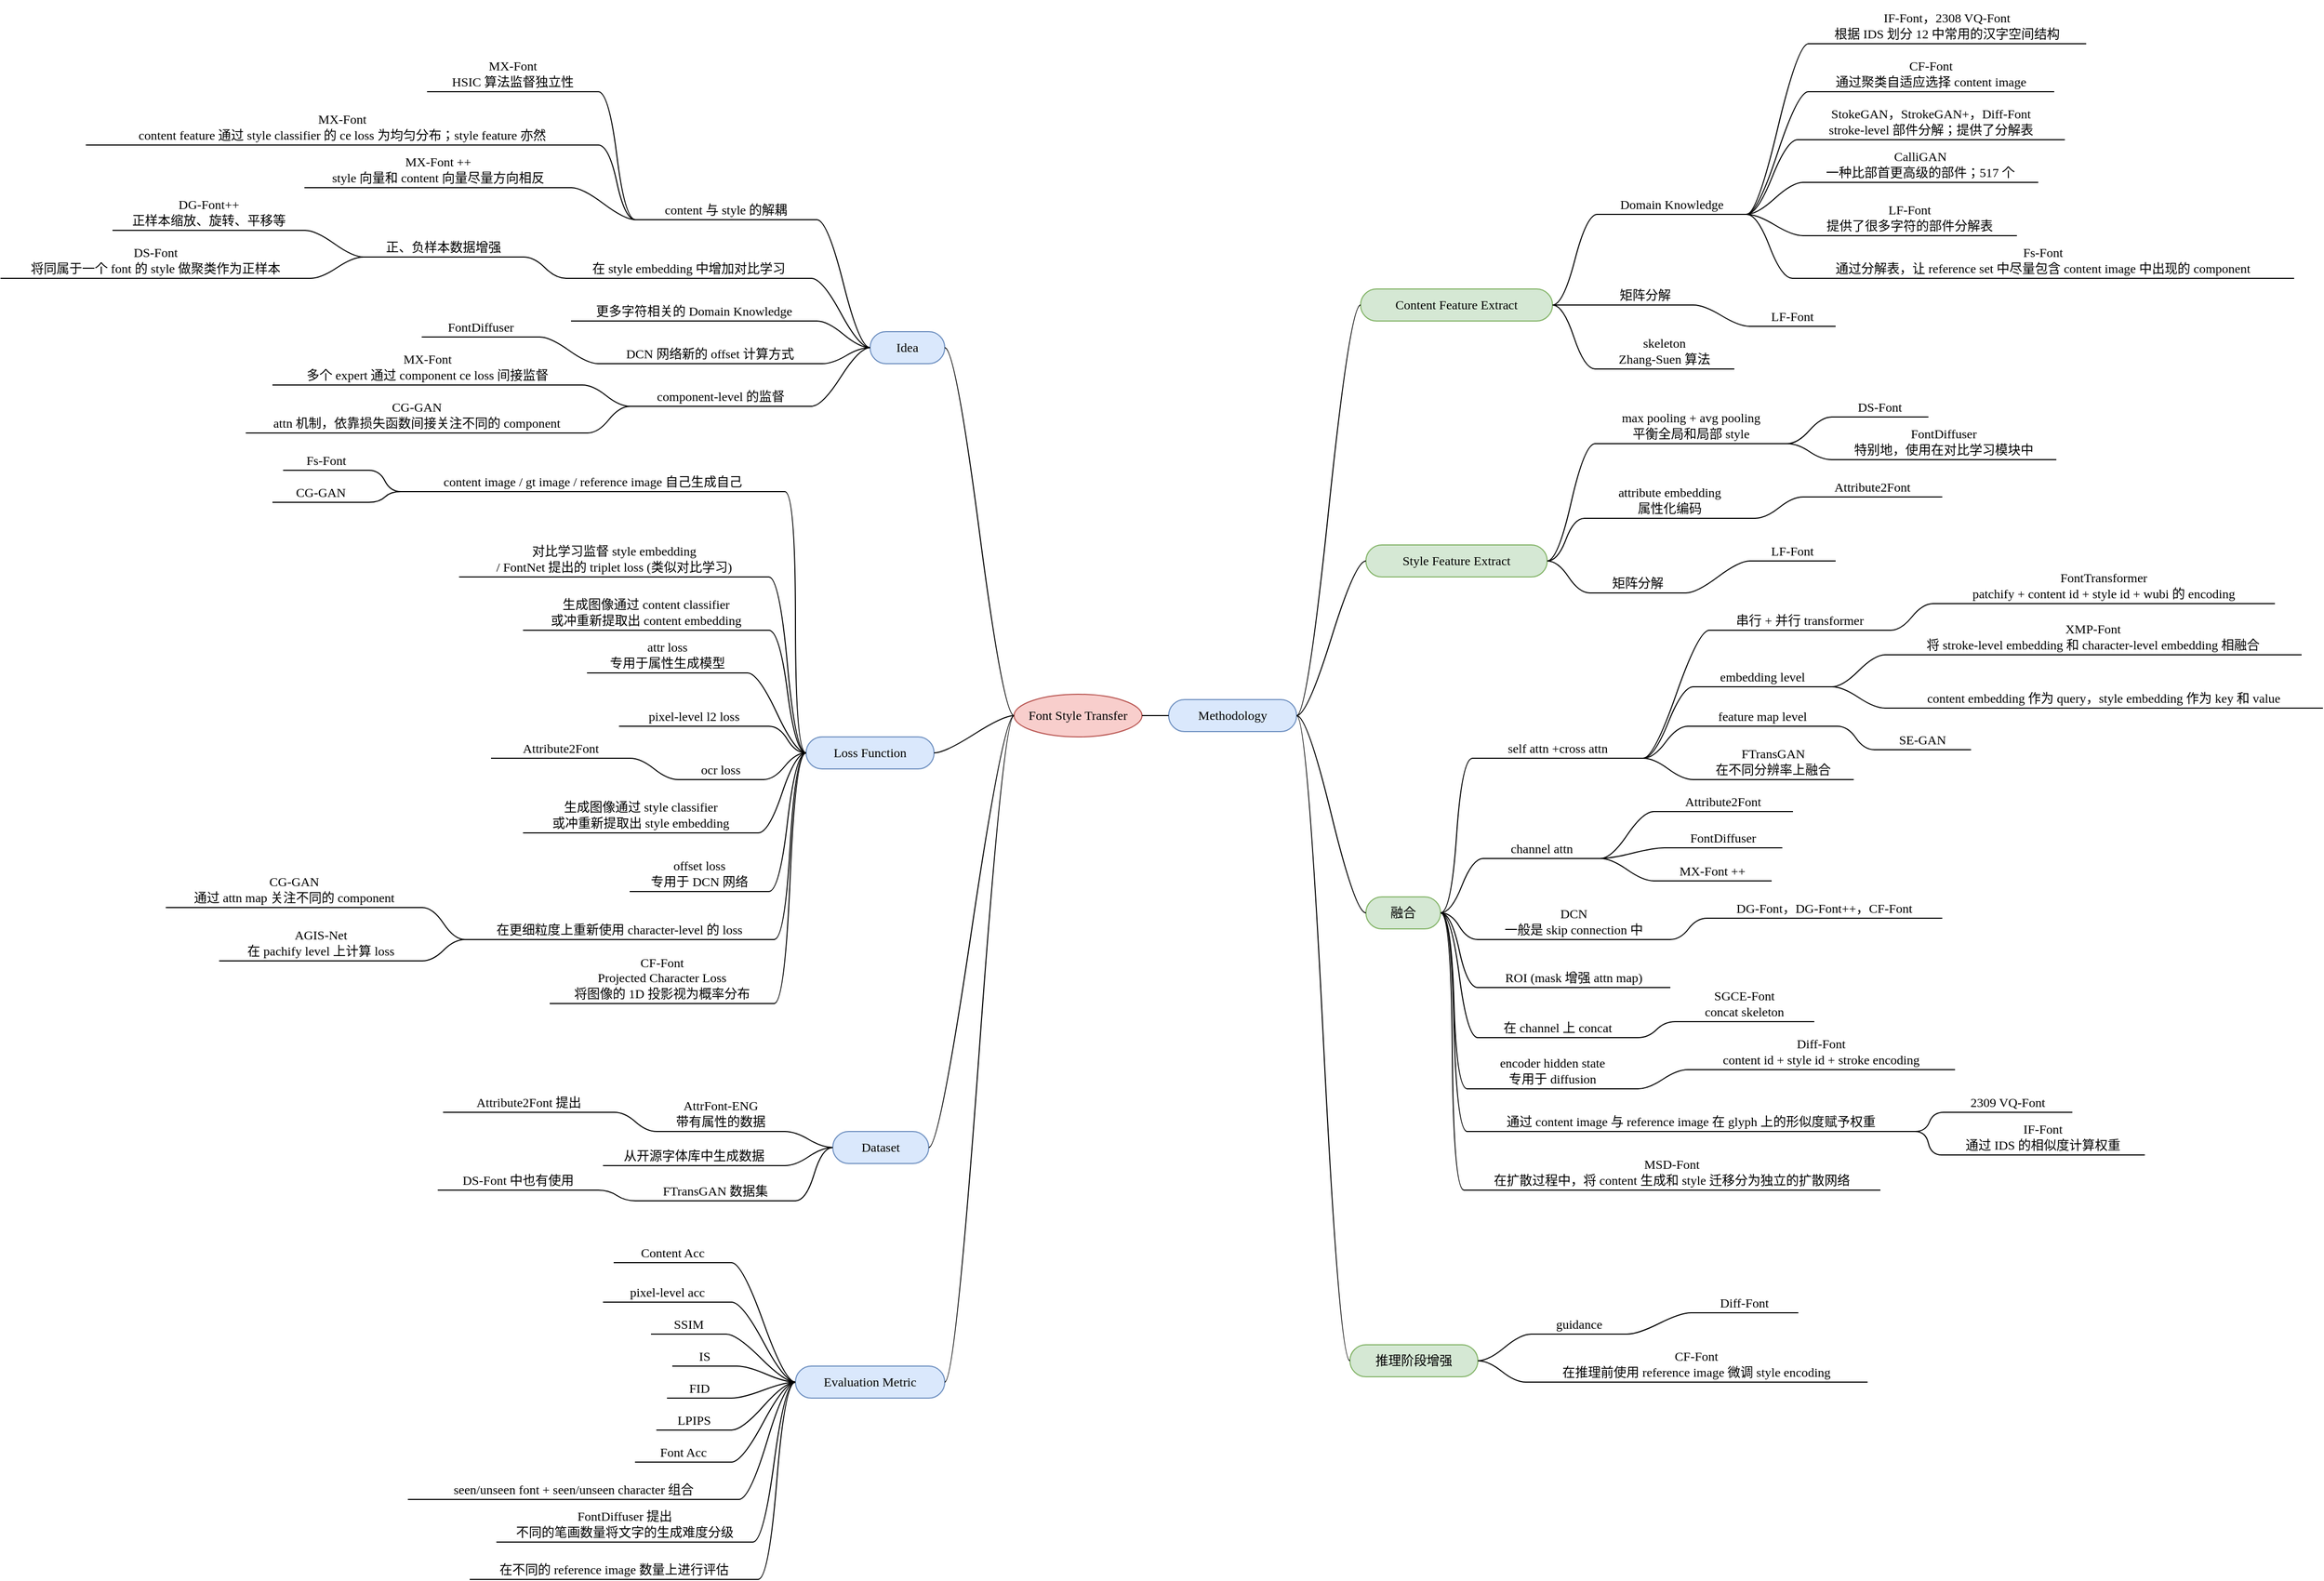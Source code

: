 <mxfile version="26.1.0">
  <diagram name="第 1 页" id="64KJiB0NLU-YJ_9J4Sst">
    <mxGraphModel dx="1877" dy="1699" grid="1" gridSize="10" guides="1" tooltips="1" connect="1" arrows="1" fold="1" page="1" pageScale="1" pageWidth="827" pageHeight="1169" math="0" shadow="0">
      <root>
        <mxCell id="0" />
        <mxCell id="1" parent="0" />
        <mxCell id="_G-EZJmPh7v3S1hzNm8B-1" value="Font Style Transfer" style="ellipse;whiteSpace=wrap;html=1;align=center;newEdgeStyle={&quot;edgeStyle&quot;:&quot;entityRelationEdgeStyle&quot;,&quot;startArrow&quot;:&quot;none&quot;,&quot;endArrow&quot;:&quot;none&quot;,&quot;segment&quot;:10,&quot;curved&quot;:1,&quot;sourcePerimeterSpacing&quot;:0,&quot;targetPerimeterSpacing&quot;:0};treeFolding=1;treeMoving=1;fillColor=#f8cecc;strokeColor=#b85450;fontFamily=Comic Sans MS;" parent="1" vertex="1">
          <mxGeometry x="150" y="280" width="120" height="40" as="geometry" />
        </mxCell>
        <mxCell id="_G-EZJmPh7v3S1hzNm8B-4" value="Methodology" style="whiteSpace=wrap;html=1;rounded=1;arcSize=50;align=center;verticalAlign=middle;strokeWidth=1;autosize=1;spacing=4;treeFolding=1;treeMoving=1;newEdgeStyle={&quot;edgeStyle&quot;:&quot;entityRelationEdgeStyle&quot;,&quot;startArrow&quot;:&quot;none&quot;,&quot;endArrow&quot;:&quot;none&quot;,&quot;segment&quot;:10,&quot;curved&quot;:1,&quot;sourcePerimeterSpacing&quot;:0,&quot;targetPerimeterSpacing&quot;:0};fillColor=#dae8fc;strokeColor=#6c8ebf;fontFamily=Comic Sans MS;" parent="1" vertex="1">
          <mxGeometry x="295" y="285" width="120" height="30" as="geometry" />
        </mxCell>
        <mxCell id="_G-EZJmPh7v3S1hzNm8B-5" value="" style="edgeStyle=entityRelationEdgeStyle;startArrow=none;endArrow=none;segment=10;curved=1;sourcePerimeterSpacing=0;targetPerimeterSpacing=0;rounded=0;fontFamily=Comic Sans MS;" parent="1" source="_G-EZJmPh7v3S1hzNm8B-1" target="_G-EZJmPh7v3S1hzNm8B-4" edge="1">
          <mxGeometry x="350" y="287" width="80" height="26" as="geometry" />
        </mxCell>
        <mxCell id="Lgd5MnXTCpF7ymXs19jn-5" style="edgeStyle=entityRelationEdgeStyle;rounded=0;orthogonalLoop=1;jettySize=auto;html=1;startArrow=none;endArrow=none;segment=10;curved=1;sourcePerimeterSpacing=0;targetPerimeterSpacing=0;entryX=0;entryY=1;entryDx=0;entryDy=0;fontFamily=Comic Sans MS;" edge="1" parent="1" source="_G-EZJmPh7v3S1hzNm8B-8" target="Lgd5MnXTCpF7ymXs19jn-1">
          <mxGeometry relative="1" as="geometry" />
        </mxCell>
        <mxCell id="_G-EZJmPh7v3S1hzNm8B-8" value="Style Feature Extract" style="whiteSpace=wrap;html=1;rounded=1;arcSize=50;align=center;verticalAlign=middle;strokeWidth=1;autosize=1;spacing=4;treeFolding=1;treeMoving=1;newEdgeStyle={&quot;edgeStyle&quot;:&quot;entityRelationEdgeStyle&quot;,&quot;startArrow&quot;:&quot;none&quot;,&quot;endArrow&quot;:&quot;none&quot;,&quot;segment&quot;:10,&quot;curved&quot;:1,&quot;sourcePerimeterSpacing&quot;:0,&quot;targetPerimeterSpacing&quot;:0};fillColor=#d5e8d4;strokeColor=#82b366;fontFamily=Comic Sans MS;" parent="1" vertex="1">
          <mxGeometry x="480" y="140" width="170" height="30" as="geometry" />
        </mxCell>
        <mxCell id="_G-EZJmPh7v3S1hzNm8B-9" value="" style="edgeStyle=entityRelationEdgeStyle;startArrow=none;endArrow=none;segment=10;curved=1;sourcePerimeterSpacing=0;targetPerimeterSpacing=0;rounded=0;fontFamily=Comic Sans MS;" parent="1" source="_G-EZJmPh7v3S1hzNm8B-4" target="_G-EZJmPh7v3S1hzNm8B-8" edge="1">
          <mxGeometry x="490" y="287" width="80" height="26" as="geometry" />
        </mxCell>
        <mxCell id="_G-EZJmPh7v3S1hzNm8B-11" value="Content Feature Extract" style="whiteSpace=wrap;html=1;rounded=1;arcSize=50;align=center;verticalAlign=middle;strokeWidth=1;autosize=1;spacing=4;treeFolding=1;treeMoving=1;newEdgeStyle={&quot;edgeStyle&quot;:&quot;entityRelationEdgeStyle&quot;,&quot;startArrow&quot;:&quot;none&quot;,&quot;endArrow&quot;:&quot;none&quot;,&quot;segment&quot;:10,&quot;curved&quot;:1,&quot;sourcePerimeterSpacing&quot;:0,&quot;targetPerimeterSpacing&quot;:0};fillColor=#d5e8d4;strokeColor=#82b366;fontFamily=Comic Sans MS;" parent="1" vertex="1">
          <mxGeometry x="475" y="-100" width="180" height="30" as="geometry" />
        </mxCell>
        <mxCell id="_G-EZJmPh7v3S1hzNm8B-12" value="" style="edgeStyle=entityRelationEdgeStyle;startArrow=none;endArrow=none;segment=10;curved=1;sourcePerimeterSpacing=0;targetPerimeterSpacing=0;rounded=0;fontFamily=Comic Sans MS;" parent="1" source="_G-EZJmPh7v3S1hzNm8B-4" target="_G-EZJmPh7v3S1hzNm8B-11" edge="1">
          <mxGeometry x="490" y="287" width="80" height="26" as="geometry" />
        </mxCell>
        <mxCell id="_G-EZJmPh7v3S1hzNm8B-13" value="Idea" style="whiteSpace=wrap;html=1;rounded=1;arcSize=50;align=center;verticalAlign=middle;strokeWidth=1;autosize=1;spacing=4;treeFolding=1;treeMoving=1;newEdgeStyle={&quot;edgeStyle&quot;:&quot;entityRelationEdgeStyle&quot;,&quot;startArrow&quot;:&quot;none&quot;,&quot;endArrow&quot;:&quot;none&quot;,&quot;segment&quot;:10,&quot;curved&quot;:1,&quot;sourcePerimeterSpacing&quot;:0,&quot;targetPerimeterSpacing&quot;:0};fillColor=#dae8fc;strokeColor=#6c8ebf;fontFamily=Comic Sans MS;" parent="1" vertex="1">
          <mxGeometry x="15" y="-60" width="70" height="30" as="geometry" />
        </mxCell>
        <mxCell id="_G-EZJmPh7v3S1hzNm8B-14" value="" style="edgeStyle=entityRelationEdgeStyle;startArrow=none;endArrow=none;segment=10;curved=1;sourcePerimeterSpacing=0;targetPerimeterSpacing=0;rounded=0;fontFamily=Comic Sans MS;" parent="1" source="_G-EZJmPh7v3S1hzNm8B-1" target="_G-EZJmPh7v3S1hzNm8B-13" edge="1">
          <mxGeometry x="-10" y="287" width="80" height="26" as="geometry" />
        </mxCell>
        <mxCell id="_G-EZJmPh7v3S1hzNm8B-15" value="Evaluation Metric" style="whiteSpace=wrap;html=1;rounded=1;arcSize=50;align=center;verticalAlign=middle;strokeWidth=1;autosize=1;spacing=4;treeFolding=1;treeMoving=1;newEdgeStyle={&quot;edgeStyle&quot;:&quot;entityRelationEdgeStyle&quot;,&quot;startArrow&quot;:&quot;none&quot;,&quot;endArrow&quot;:&quot;none&quot;,&quot;segment&quot;:10,&quot;curved&quot;:1,&quot;sourcePerimeterSpacing&quot;:0,&quot;targetPerimeterSpacing&quot;:0};fillColor=#dae8fc;strokeColor=#6c8ebf;fontFamily=Comic Sans MS;" parent="1" vertex="1">
          <mxGeometry x="-55" y="910" width="140" height="30" as="geometry" />
        </mxCell>
        <mxCell id="_G-EZJmPh7v3S1hzNm8B-16" value="" style="edgeStyle=entityRelationEdgeStyle;startArrow=none;endArrow=none;segment=10;curved=1;sourcePerimeterSpacing=0;targetPerimeterSpacing=0;rounded=0;fontFamily=Comic Sans MS;" parent="1" source="_G-EZJmPh7v3S1hzNm8B-1" target="_G-EZJmPh7v3S1hzNm8B-15" edge="1">
          <mxGeometry x="-10" y="287" width="80" height="26" as="geometry" />
        </mxCell>
        <mxCell id="_G-EZJmPh7v3S1hzNm8B-17" value="Loss Function" style="whiteSpace=wrap;html=1;rounded=1;arcSize=50;align=center;verticalAlign=middle;strokeWidth=1;autosize=1;spacing=4;treeFolding=1;treeMoving=1;newEdgeStyle={&quot;edgeStyle&quot;:&quot;entityRelationEdgeStyle&quot;,&quot;startArrow&quot;:&quot;none&quot;,&quot;endArrow&quot;:&quot;none&quot;,&quot;segment&quot;:10,&quot;curved&quot;:1,&quot;sourcePerimeterSpacing&quot;:0,&quot;targetPerimeterSpacing&quot;:0};fillColor=#dae8fc;strokeColor=#6c8ebf;fontFamily=Comic Sans MS;" parent="1" vertex="1">
          <mxGeometry x="-45" y="320" width="120" height="30" as="geometry" />
        </mxCell>
        <mxCell id="_G-EZJmPh7v3S1hzNm8B-18" value="" style="edgeStyle=entityRelationEdgeStyle;startArrow=none;endArrow=none;segment=10;curved=1;sourcePerimeterSpacing=0;targetPerimeterSpacing=0;rounded=0;fontFamily=Comic Sans MS;" parent="1" source="_G-EZJmPh7v3S1hzNm8B-1" target="_G-EZJmPh7v3S1hzNm8B-17" edge="1">
          <mxGeometry x="-10" y="287" width="80" height="26" as="geometry" />
        </mxCell>
        <mxCell id="_G-EZJmPh7v3S1hzNm8B-19" value="Dataset" style="whiteSpace=wrap;html=1;rounded=1;arcSize=50;align=center;verticalAlign=middle;strokeWidth=1;autosize=1;spacing=4;treeFolding=1;treeMoving=1;newEdgeStyle={&quot;edgeStyle&quot;:&quot;entityRelationEdgeStyle&quot;,&quot;startArrow&quot;:&quot;none&quot;,&quot;endArrow&quot;:&quot;none&quot;,&quot;segment&quot;:10,&quot;curved&quot;:1,&quot;sourcePerimeterSpacing&quot;:0,&quot;targetPerimeterSpacing&quot;:0};fillColor=#dae8fc;strokeColor=#6c8ebf;fontFamily=Comic Sans MS;" parent="1" vertex="1">
          <mxGeometry x="-20" y="690" width="90" height="30" as="geometry" />
        </mxCell>
        <mxCell id="_G-EZJmPh7v3S1hzNm8B-20" value="" style="edgeStyle=entityRelationEdgeStyle;startArrow=none;endArrow=none;segment=10;curved=1;sourcePerimeterSpacing=0;targetPerimeterSpacing=0;rounded=0;fontFamily=Comic Sans MS;" parent="1" source="_G-EZJmPh7v3S1hzNm8B-1" target="_G-EZJmPh7v3S1hzNm8B-19" edge="1">
          <mxGeometry x="-10" y="287" width="80" height="26" as="geometry" />
        </mxCell>
        <mxCell id="_G-EZJmPh7v3S1hzNm8B-21" value="attribute embedding&lt;div&gt;属性化编码&lt;/div&gt;" style="whiteSpace=wrap;html=1;shape=partialRectangle;top=0;left=0;bottom=1;right=0;points=[[0,1],[1,1]];fillColor=none;align=center;verticalAlign=bottom;routingCenterY=0.5;snapToPoint=1;recursiveResize=0;autosize=1;treeFolding=1;treeMoving=1;newEdgeStyle={&quot;edgeStyle&quot;:&quot;entityRelationEdgeStyle&quot;,&quot;startArrow&quot;:&quot;none&quot;,&quot;endArrow&quot;:&quot;none&quot;,&quot;segment&quot;:10,&quot;curved&quot;:1,&quot;sourcePerimeterSpacing&quot;:0,&quot;targetPerimeterSpacing&quot;:0};fontFamily=Comic Sans MS;" parent="1" vertex="1">
          <mxGeometry x="685" y="75" width="160" height="40" as="geometry" />
        </mxCell>
        <mxCell id="_G-EZJmPh7v3S1hzNm8B-22" value="" style="edgeStyle=entityRelationEdgeStyle;startArrow=none;endArrow=none;segment=10;curved=1;sourcePerimeterSpacing=0;targetPerimeterSpacing=0;rounded=0;fontFamily=Comic Sans MS;" parent="1" source="_G-EZJmPh7v3S1hzNm8B-8" target="_G-EZJmPh7v3S1hzNm8B-21" edge="1">
          <mxGeometry x="670" y="355" width="80" height="20" as="geometry" />
        </mxCell>
        <mxCell id="_G-EZJmPh7v3S1hzNm8B-23" value="Attribute2Font" style="whiteSpace=wrap;html=1;shape=partialRectangle;top=0;left=0;bottom=1;right=0;points=[[0,1],[1,1]];fillColor=none;align=center;verticalAlign=bottom;routingCenterY=0.5;snapToPoint=1;recursiveResize=0;autosize=1;treeFolding=1;treeMoving=1;newEdgeStyle={&quot;edgeStyle&quot;:&quot;entityRelationEdgeStyle&quot;,&quot;startArrow&quot;:&quot;none&quot;,&quot;endArrow&quot;:&quot;none&quot;,&quot;segment&quot;:10,&quot;curved&quot;:1,&quot;sourcePerimeterSpacing&quot;:0,&quot;targetPerimeterSpacing&quot;:0};fontFamily=Comic Sans MS;" parent="1" vertex="1">
          <mxGeometry x="890" y="65" width="130" height="30" as="geometry" />
        </mxCell>
        <mxCell id="_G-EZJmPh7v3S1hzNm8B-24" value="" style="edgeStyle=entityRelationEdgeStyle;startArrow=none;endArrow=none;segment=10;curved=1;sourcePerimeterSpacing=0;targetPerimeterSpacing=0;rounded=0;fontFamily=Comic Sans MS;" parent="1" source="_G-EZJmPh7v3S1hzNm8B-21" target="_G-EZJmPh7v3S1hzNm8B-23" edge="1">
          <mxGeometry x="870" y="290" width="80" height="20" as="geometry" />
        </mxCell>
        <mxCell id="_G-EZJmPh7v3S1hzNm8B-25" value="融合" style="whiteSpace=wrap;html=1;rounded=1;arcSize=50;align=center;verticalAlign=middle;strokeWidth=1;autosize=1;spacing=4;treeFolding=1;treeMoving=1;newEdgeStyle={&quot;edgeStyle&quot;:&quot;entityRelationEdgeStyle&quot;,&quot;startArrow&quot;:&quot;none&quot;,&quot;endArrow&quot;:&quot;none&quot;,&quot;segment&quot;:10,&quot;curved&quot;:1,&quot;sourcePerimeterSpacing&quot;:0,&quot;targetPerimeterSpacing&quot;:0};fillColor=#d5e8d4;strokeColor=#82b366;fontFamily=Comic Sans MS;" parent="1" vertex="1">
          <mxGeometry x="480" y="470" width="70" height="30" as="geometry" />
        </mxCell>
        <mxCell id="_G-EZJmPh7v3S1hzNm8B-26" value="" style="edgeStyle=entityRelationEdgeStyle;startArrow=none;endArrow=none;segment=10;curved=1;sourcePerimeterSpacing=0;targetPerimeterSpacing=0;rounded=0;fontFamily=Comic Sans MS;" parent="1" source="_G-EZJmPh7v3S1hzNm8B-4" target="_G-EZJmPh7v3S1hzNm8B-25" edge="1">
          <mxGeometry x="490" y="287" width="80" height="26" as="geometry" />
        </mxCell>
        <mxCell id="Lgd5MnXTCpF7ymXs19jn-25" style="edgeStyle=entityRelationEdgeStyle;rounded=0;orthogonalLoop=1;jettySize=auto;html=1;startArrow=none;endArrow=none;segment=10;curved=1;sourcePerimeterSpacing=0;targetPerimeterSpacing=0;fontFamily=Comic Sans MS;" edge="1" parent="1" source="_G-EZJmPh7v3S1hzNm8B-27" target="_G-EZJmPh7v3S1hzNm8B-29">
          <mxGeometry relative="1" as="geometry" />
        </mxCell>
        <mxCell id="_G-EZJmPh7v3S1hzNm8B-27" value="channel attn" style="whiteSpace=wrap;html=1;shape=partialRectangle;top=0;left=0;bottom=1;right=0;points=[[0,1],[1,1]];fillColor=none;align=center;verticalAlign=bottom;routingCenterY=0.5;snapToPoint=1;recursiveResize=0;autosize=1;treeFolding=1;treeMoving=1;newEdgeStyle={&quot;edgeStyle&quot;:&quot;entityRelationEdgeStyle&quot;,&quot;startArrow&quot;:&quot;none&quot;,&quot;endArrow&quot;:&quot;none&quot;,&quot;segment&quot;:10,&quot;curved&quot;:1,&quot;sourcePerimeterSpacing&quot;:0,&quot;targetPerimeterSpacing&quot;:0};fontFamily=Comic Sans MS;" parent="1" vertex="1">
          <mxGeometry x="590" y="404" width="110" height="30" as="geometry" />
        </mxCell>
        <mxCell id="_G-EZJmPh7v3S1hzNm8B-28" value="" style="edgeStyle=entityRelationEdgeStyle;startArrow=none;endArrow=none;segment=10;curved=1;sourcePerimeterSpacing=0;targetPerimeterSpacing=0;rounded=0;fontFamily=Comic Sans MS;" parent="1" source="_G-EZJmPh7v3S1hzNm8B-25" target="_G-EZJmPh7v3S1hzNm8B-27" edge="1">
          <mxGeometry x="625" y="473" width="80" height="20" as="geometry" />
        </mxCell>
        <mxCell id="_G-EZJmPh7v3S1hzNm8B-29" value="Attribute2Font" style="whiteSpace=wrap;html=1;shape=partialRectangle;top=0;left=0;bottom=1;right=0;points=[[0,1],[1,1]];fillColor=none;align=center;verticalAlign=bottom;routingCenterY=0.5;snapToPoint=1;recursiveResize=0;autosize=1;treeFolding=1;treeMoving=1;newEdgeStyle={&quot;edgeStyle&quot;:&quot;entityRelationEdgeStyle&quot;,&quot;startArrow&quot;:&quot;none&quot;,&quot;endArrow&quot;:&quot;none&quot;,&quot;segment&quot;:10,&quot;curved&quot;:1,&quot;sourcePerimeterSpacing&quot;:0,&quot;targetPerimeterSpacing&quot;:0};fontFamily=Comic Sans MS;" parent="1" vertex="1">
          <mxGeometry x="750" y="360" width="130" height="30" as="geometry" />
        </mxCell>
        <mxCell id="_G-EZJmPh7v3S1hzNm8B-31" value="pixel-level l2 loss" style="whiteSpace=wrap;html=1;shape=partialRectangle;top=0;left=0;bottom=1;right=0;points=[[0,1],[1,1]];fillColor=none;align=center;verticalAlign=bottom;routingCenterY=0.5;snapToPoint=1;recursiveResize=0;autosize=1;treeFolding=1;treeMoving=1;newEdgeStyle={&quot;edgeStyle&quot;:&quot;entityRelationEdgeStyle&quot;,&quot;startArrow&quot;:&quot;none&quot;,&quot;endArrow&quot;:&quot;none&quot;,&quot;segment&quot;:10,&quot;curved&quot;:1,&quot;sourcePerimeterSpacing&quot;:0,&quot;targetPerimeterSpacing&quot;:0};fontFamily=Comic Sans MS;" parent="1" vertex="1">
          <mxGeometry x="-220" y="280" width="140" height="30" as="geometry" />
        </mxCell>
        <mxCell id="_G-EZJmPh7v3S1hzNm8B-32" value="" style="edgeStyle=entityRelationEdgeStyle;startArrow=none;endArrow=none;segment=10;curved=1;sourcePerimeterSpacing=0;targetPerimeterSpacing=0;rounded=0;fontFamily=Comic Sans MS;" parent="1" source="_G-EZJmPh7v3S1hzNm8B-17" target="_G-EZJmPh7v3S1hzNm8B-31" edge="1">
          <mxGeometry x="-195" y="205" width="80" height="20" as="geometry" />
        </mxCell>
        <mxCell id="_G-EZJmPh7v3S1hzNm8B-33" value="ocr loss" style="whiteSpace=wrap;html=1;shape=partialRectangle;top=0;left=0;bottom=1;right=0;points=[[0,1],[1,1]];fillColor=none;align=center;verticalAlign=bottom;routingCenterY=0.5;snapToPoint=1;recursiveResize=0;autosize=1;treeFolding=1;treeMoving=1;newEdgeStyle={&quot;edgeStyle&quot;:&quot;entityRelationEdgeStyle&quot;,&quot;startArrow&quot;:&quot;none&quot;,&quot;endArrow&quot;:&quot;none&quot;,&quot;segment&quot;:10,&quot;curved&quot;:1,&quot;sourcePerimeterSpacing&quot;:0,&quot;targetPerimeterSpacing&quot;:0};fontFamily=Comic Sans MS;" parent="1" vertex="1">
          <mxGeometry x="-165" y="330" width="80" height="30" as="geometry" />
        </mxCell>
        <mxCell id="_G-EZJmPh7v3S1hzNm8B-34" value="" style="edgeStyle=entityRelationEdgeStyle;startArrow=none;endArrow=none;segment=10;curved=1;sourcePerimeterSpacing=0;targetPerimeterSpacing=0;rounded=0;fontFamily=Comic Sans MS;" parent="1" source="_G-EZJmPh7v3S1hzNm8B-17" target="_G-EZJmPh7v3S1hzNm8B-33" edge="1">
          <mxGeometry x="-195" y="205" width="80" height="20" as="geometry" />
        </mxCell>
        <mxCell id="_G-EZJmPh7v3S1hzNm8B-35" value="Attribute2Font" style="whiteSpace=wrap;html=1;shape=partialRectangle;top=0;left=0;bottom=1;right=0;points=[[0,1],[1,1]];fillColor=none;align=center;verticalAlign=bottom;routingCenterY=0.5;snapToPoint=1;recursiveResize=0;autosize=1;treeFolding=1;treeMoving=1;newEdgeStyle={&quot;edgeStyle&quot;:&quot;entityRelationEdgeStyle&quot;,&quot;startArrow&quot;:&quot;none&quot;,&quot;endArrow&quot;:&quot;none&quot;,&quot;segment&quot;:10,&quot;curved&quot;:1,&quot;sourcePerimeterSpacing&quot;:0,&quot;targetPerimeterSpacing&quot;:0};fontFamily=Comic Sans MS;" parent="1" vertex="1" collapsed="1">
          <mxGeometry x="-340" y="310" width="130" height="30" as="geometry" />
        </mxCell>
        <mxCell id="_G-EZJmPh7v3S1hzNm8B-36" value="" style="edgeStyle=entityRelationEdgeStyle;startArrow=none;endArrow=none;segment=10;curved=1;sourcePerimeterSpacing=0;targetPerimeterSpacing=0;rounded=0;fontFamily=Comic Sans MS;" parent="1" source="_G-EZJmPh7v3S1hzNm8B-33" target="_G-EZJmPh7v3S1hzNm8B-35" edge="1">
          <mxGeometry x="-315" y="200" width="80" height="20" as="geometry" />
        </mxCell>
        <mxCell id="_G-EZJmPh7v3S1hzNm8B-37" value="attr loss&lt;div&gt;专用于属性生成模型&lt;/div&gt;" style="whiteSpace=wrap;html=1;shape=partialRectangle;top=0;left=0;bottom=1;right=0;points=[[0,1],[1,1]];fillColor=none;align=center;verticalAlign=bottom;routingCenterY=0.5;snapToPoint=1;recursiveResize=0;autosize=1;treeFolding=1;treeMoving=1;newEdgeStyle={&quot;edgeStyle&quot;:&quot;entityRelationEdgeStyle&quot;,&quot;startArrow&quot;:&quot;none&quot;,&quot;endArrow&quot;:&quot;none&quot;,&quot;segment&quot;:10,&quot;curved&quot;:1,&quot;sourcePerimeterSpacing&quot;:0,&quot;targetPerimeterSpacing&quot;:0};fontFamily=Comic Sans MS;" parent="1" vertex="1" collapsed="1">
          <mxGeometry x="-250" y="220" width="150" height="40" as="geometry" />
        </mxCell>
        <mxCell id="_G-EZJmPh7v3S1hzNm8B-38" value="" style="edgeStyle=entityRelationEdgeStyle;startArrow=none;endArrow=none;segment=10;curved=1;sourcePerimeterSpacing=0;targetPerimeterSpacing=0;rounded=0;fontFamily=Comic Sans MS;" parent="1" source="_G-EZJmPh7v3S1hzNm8B-17" target="_G-EZJmPh7v3S1hzNm8B-37" edge="1">
          <mxGeometry x="-195" y="205" width="80" height="20" as="geometry" />
        </mxCell>
        <mxCell id="_G-EZJmPh7v3S1hzNm8B-39" value="Attribute2Font" style="whiteSpace=wrap;html=1;shape=partialRectangle;top=0;left=0;bottom=1;right=0;points=[[0,1],[1,1]];fillColor=none;align=center;verticalAlign=bottom;routingCenterY=0.5;snapToPoint=1;recursiveResize=0;autosize=1;treeFolding=1;treeMoving=1;newEdgeStyle={&quot;edgeStyle&quot;:&quot;entityRelationEdgeStyle&quot;,&quot;startArrow&quot;:&quot;none&quot;,&quot;endArrow&quot;:&quot;none&quot;,&quot;segment&quot;:10,&quot;curved&quot;:1,&quot;sourcePerimeterSpacing&quot;:0,&quot;targetPerimeterSpacing&quot;:0};" parent="1" vertex="1" visible="0">
          <mxGeometry x="-410" y="210" width="120" height="30" as="geometry" />
        </mxCell>
        <mxCell id="_G-EZJmPh7v3S1hzNm8B-40" value="" style="edgeStyle=entityRelationEdgeStyle;startArrow=none;endArrow=none;segment=10;curved=1;sourcePerimeterSpacing=0;targetPerimeterSpacing=0;rounded=0;" parent="1" source="_G-EZJmPh7v3S1hzNm8B-37" target="_G-EZJmPh7v3S1hzNm8B-39" edge="1" visible="0">
          <mxGeometry x="-390" y="140" width="80" height="20" as="geometry" />
        </mxCell>
        <mxCell id="_G-EZJmPh7v3S1hzNm8B-41" value="AttrFont-ENG&lt;div&gt;带有属性的数据&lt;/div&gt;" style="whiteSpace=wrap;html=1;shape=partialRectangle;top=0;left=0;bottom=1;right=0;points=[[0,1],[1,1]];fillColor=none;align=center;verticalAlign=bottom;routingCenterY=0.5;snapToPoint=1;recursiveResize=0;autosize=1;treeFolding=1;treeMoving=1;newEdgeStyle={&quot;edgeStyle&quot;:&quot;entityRelationEdgeStyle&quot;,&quot;startArrow&quot;:&quot;none&quot;,&quot;endArrow&quot;:&quot;none&quot;,&quot;segment&quot;:10,&quot;curved&quot;:1,&quot;sourcePerimeterSpacing&quot;:0,&quot;targetPerimeterSpacing&quot;:0};fontSize=12;fontFamily=Comic Sans MS;" parent="1" vertex="1">
          <mxGeometry x="-185" y="650" width="120" height="40" as="geometry" />
        </mxCell>
        <mxCell id="_G-EZJmPh7v3S1hzNm8B-42" value="" style="edgeStyle=entityRelationEdgeStyle;startArrow=none;endArrow=none;segment=10;curved=1;sourcePerimeterSpacing=0;targetPerimeterSpacing=0;rounded=0;fontFamily=Comic Sans MS;" parent="1" source="_G-EZJmPh7v3S1hzNm8B-19" target="_G-EZJmPh7v3S1hzNm8B-41" edge="1">
          <mxGeometry x="-165" y="373" width="80" height="20" as="geometry" />
        </mxCell>
        <mxCell id="_G-EZJmPh7v3S1hzNm8B-43" value="Attribute2Font 提出" style="whiteSpace=wrap;html=1;shape=partialRectangle;top=0;left=0;bottom=1;right=0;points=[[0,1],[1,1]];fillColor=none;align=center;verticalAlign=bottom;routingCenterY=0.5;snapToPoint=1;recursiveResize=0;autosize=1;treeFolding=1;treeMoving=1;newEdgeStyle={&quot;edgeStyle&quot;:&quot;entityRelationEdgeStyle&quot;,&quot;startArrow&quot;:&quot;none&quot;,&quot;endArrow&quot;:&quot;none&quot;,&quot;segment&quot;:10,&quot;curved&quot;:1,&quot;sourcePerimeterSpacing&quot;:0,&quot;targetPerimeterSpacing&quot;:0};fontFamily=Comic Sans MS;" parent="1" vertex="1">
          <mxGeometry x="-385" y="642" width="160" height="30" as="geometry" />
        </mxCell>
        <mxCell id="_G-EZJmPh7v3S1hzNm8B-44" value="" style="edgeStyle=entityRelationEdgeStyle;startArrow=none;endArrow=none;segment=10;curved=1;sourcePerimeterSpacing=0;targetPerimeterSpacing=0;rounded=0;fontFamily=Comic Sans MS;" parent="1" source="_G-EZJmPh7v3S1hzNm8B-41" target="_G-EZJmPh7v3S1hzNm8B-43" edge="1">
          <mxGeometry x="-330" y="338" width="80" height="20" as="geometry" />
        </mxCell>
        <mxCell id="_G-EZJmPh7v3S1hzNm8B-45" value="Domain Knowledge" style="whiteSpace=wrap;html=1;shape=partialRectangle;top=0;left=0;bottom=1;right=0;points=[[0,1],[1,1]];fillColor=none;align=center;verticalAlign=bottom;routingCenterY=0.5;snapToPoint=1;recursiveResize=0;autosize=1;treeFolding=1;treeMoving=1;newEdgeStyle={&quot;edgeStyle&quot;:&quot;entityRelationEdgeStyle&quot;,&quot;startArrow&quot;:&quot;none&quot;,&quot;endArrow&quot;:&quot;none&quot;,&quot;segment&quot;:10,&quot;curved&quot;:1,&quot;sourcePerimeterSpacing&quot;:0,&quot;targetPerimeterSpacing&quot;:0};fontFamily=Comic Sans MS;" parent="1" vertex="1">
          <mxGeometry x="697" y="-200" width="140" height="30" as="geometry" />
        </mxCell>
        <mxCell id="_G-EZJmPh7v3S1hzNm8B-46" value="" style="edgeStyle=entityRelationEdgeStyle;startArrow=none;endArrow=none;segment=10;curved=1;sourcePerimeterSpacing=0;targetPerimeterSpacing=0;rounded=0;fontFamily=Comic Sans MS;" parent="1" source="_G-EZJmPh7v3S1hzNm8B-11" target="_G-EZJmPh7v3S1hzNm8B-45" edge="1">
          <mxGeometry x="720" y="125" width="80" height="20" as="geometry" />
        </mxCell>
        <mxCell id="_G-EZJmPh7v3S1hzNm8B-47" value="&lt;div&gt;CalliGAN&lt;/div&gt;一种比部首更高级的部件；517 个" style="whiteSpace=wrap;html=1;shape=partialRectangle;top=0;left=0;bottom=1;right=0;points=[[0,1],[1,1]];fillColor=none;align=center;verticalAlign=bottom;routingCenterY=0.5;snapToPoint=1;recursiveResize=0;autosize=1;treeFolding=1;treeMoving=1;newEdgeStyle={&quot;edgeStyle&quot;:&quot;entityRelationEdgeStyle&quot;,&quot;startArrow&quot;:&quot;none&quot;,&quot;endArrow&quot;:&quot;none&quot;,&quot;segment&quot;:10,&quot;curved&quot;:1,&quot;sourcePerimeterSpacing&quot;:0,&quot;targetPerimeterSpacing&quot;:0};fontFamily=Comic Sans MS;" parent="1" vertex="1">
          <mxGeometry x="890" y="-240" width="220" height="40" as="geometry" />
        </mxCell>
        <mxCell id="_G-EZJmPh7v3S1hzNm8B-48" value="" style="edgeStyle=entityRelationEdgeStyle;startArrow=none;endArrow=none;segment=10;curved=1;sourcePerimeterSpacing=0;targetPerimeterSpacing=0;rounded=0;fontFamily=Comic Sans MS;" parent="1" source="_G-EZJmPh7v3S1hzNm8B-45" target="_G-EZJmPh7v3S1hzNm8B-47" edge="1">
          <mxGeometry x="907" y="85" width="80" height="20" as="geometry" />
        </mxCell>
        <mxCell id="_G-EZJmPh7v3S1hzNm8B-51" value="生成图像通过 style classifier&lt;div&gt;或冲重新提取出 style embedding&lt;/div&gt;" style="whiteSpace=wrap;html=1;shape=partialRectangle;top=0;left=0;bottom=1;right=0;points=[[0,1],[1,1]];fillColor=none;align=center;verticalAlign=bottom;routingCenterY=0.5;snapToPoint=1;recursiveResize=0;autosize=1;treeFolding=1;treeMoving=1;newEdgeStyle={&quot;edgeStyle&quot;:&quot;entityRelationEdgeStyle&quot;,&quot;startArrow&quot;:&quot;none&quot;,&quot;endArrow&quot;:&quot;none&quot;,&quot;segment&quot;:10,&quot;curved&quot;:1,&quot;sourcePerimeterSpacing&quot;:0,&quot;targetPerimeterSpacing&quot;:0};fontFamily=Comic Sans MS;" parent="1" vertex="1">
          <mxGeometry x="-310" y="370" width="220" height="40" as="geometry" />
        </mxCell>
        <mxCell id="_G-EZJmPh7v3S1hzNm8B-52" value="" style="edgeStyle=entityRelationEdgeStyle;startArrow=none;endArrow=none;segment=10;curved=1;sourcePerimeterSpacing=0;targetPerimeterSpacing=0;rounded=0;fontFamily=Comic Sans MS;" parent="1" source="_G-EZJmPh7v3S1hzNm8B-17" target="_G-EZJmPh7v3S1hzNm8B-51" edge="1">
          <mxGeometry x="-195" y="205" width="80" height="20" as="geometry" />
        </mxCell>
        <mxCell id="_G-EZJmPh7v3S1hzNm8B-55" value="生成图像通过 content classifier&lt;div&gt;或冲重新提取出 content embedding&lt;/div&gt;" style="whiteSpace=wrap;html=1;shape=partialRectangle;top=0;left=0;bottom=1;right=0;points=[[0,1],[1,1]];fillColor=none;align=center;verticalAlign=bottom;routingCenterY=0.5;snapToPoint=1;recursiveResize=0;autosize=1;treeFolding=1;treeMoving=1;newEdgeStyle={&quot;edgeStyle&quot;:&quot;entityRelationEdgeStyle&quot;,&quot;startArrow&quot;:&quot;none&quot;,&quot;endArrow&quot;:&quot;none&quot;,&quot;segment&quot;:10,&quot;curved&quot;:1,&quot;sourcePerimeterSpacing&quot;:0,&quot;targetPerimeterSpacing&quot;:0};fontFamily=Comic Sans MS;" parent="1" vertex="1">
          <mxGeometry x="-310" y="180" width="230" height="40" as="geometry" />
        </mxCell>
        <mxCell id="_G-EZJmPh7v3S1hzNm8B-56" value="" style="edgeStyle=entityRelationEdgeStyle;startArrow=none;endArrow=none;segment=10;curved=1;sourcePerimeterSpacing=0;targetPerimeterSpacing=0;rounded=0;fontFamily=Comic Sans MS;" parent="1" source="_G-EZJmPh7v3S1hzNm8B-17" target="_G-EZJmPh7v3S1hzNm8B-55" edge="1">
          <mxGeometry x="-195" y="205" width="80" height="20" as="geometry" />
        </mxCell>
        <mxCell id="_G-EZJmPh7v3S1hzNm8B-57" value="矩阵分解" style="whiteSpace=wrap;html=1;shape=partialRectangle;top=0;left=0;bottom=1;right=0;points=[[0,1],[1,1]];fillColor=none;align=center;verticalAlign=bottom;routingCenterY=0.5;snapToPoint=1;recursiveResize=0;autosize=1;treeFolding=1;treeMoving=1;newEdgeStyle={&quot;edgeStyle&quot;:&quot;entityRelationEdgeStyle&quot;,&quot;startArrow&quot;:&quot;none&quot;,&quot;endArrow&quot;:&quot;none&quot;,&quot;segment&quot;:10,&quot;curved&quot;:1,&quot;sourcePerimeterSpacing&quot;:0,&quot;targetPerimeterSpacing&quot;:0};fontFamily=Comic Sans MS;" parent="1" vertex="1">
          <mxGeometry x="697" y="-115" width="90" height="30" as="geometry" />
        </mxCell>
        <mxCell id="_G-EZJmPh7v3S1hzNm8B-58" value="" style="edgeStyle=entityRelationEdgeStyle;startArrow=none;endArrow=none;segment=10;curved=1;sourcePerimeterSpacing=0;targetPerimeterSpacing=0;rounded=0;fontFamily=Comic Sans MS;" parent="1" source="_G-EZJmPh7v3S1hzNm8B-11" target="_G-EZJmPh7v3S1hzNm8B-57" edge="1">
          <mxGeometry x="720" y="125" width="80" height="20" as="geometry" />
        </mxCell>
        <mxCell id="_G-EZJmPh7v3S1hzNm8B-59" value="LF-Font" style="whiteSpace=wrap;html=1;shape=partialRectangle;top=0;left=0;bottom=1;right=0;points=[[0,1],[1,1]];fillColor=none;align=center;verticalAlign=bottom;routingCenterY=0.5;snapToPoint=1;recursiveResize=0;autosize=1;treeFolding=1;treeMoving=1;newEdgeStyle={&quot;edgeStyle&quot;:&quot;entityRelationEdgeStyle&quot;,&quot;startArrow&quot;:&quot;none&quot;,&quot;endArrow&quot;:&quot;none&quot;,&quot;segment&quot;:10,&quot;curved&quot;:1,&quot;sourcePerimeterSpacing&quot;:0,&quot;targetPerimeterSpacing&quot;:0};fontFamily=Comic Sans MS;" parent="1" vertex="1">
          <mxGeometry x="840" y="-95" width="80" height="30" as="geometry" />
        </mxCell>
        <mxCell id="_G-EZJmPh7v3S1hzNm8B-60" value="" style="edgeStyle=entityRelationEdgeStyle;startArrow=none;endArrow=none;segment=10;curved=1;sourcePerimeterSpacing=0;targetPerimeterSpacing=0;rounded=0;fontFamily=Comic Sans MS;" parent="1" source="_G-EZJmPh7v3S1hzNm8B-57" target="_G-EZJmPh7v3S1hzNm8B-59" edge="1">
          <mxGeometry x="877" y="125" width="80" height="20" as="geometry" />
        </mxCell>
        <mxCell id="_G-EZJmPh7v3S1hzNm8B-61" value="矩阵分解" style="whiteSpace=wrap;html=1;shape=partialRectangle;top=0;left=0;bottom=1;right=0;points=[[0,1],[1,1]];fillColor=none;align=center;verticalAlign=bottom;routingCenterY=0.5;snapToPoint=1;recursiveResize=0;autosize=1;treeFolding=1;treeMoving=1;newEdgeStyle={&quot;edgeStyle&quot;:&quot;entityRelationEdgeStyle&quot;,&quot;startArrow&quot;:&quot;none&quot;,&quot;endArrow&quot;:&quot;none&quot;,&quot;segment&quot;:10,&quot;curved&quot;:1,&quot;sourcePerimeterSpacing&quot;:0,&quot;targetPerimeterSpacing&quot;:0};fontFamily=Comic Sans MS;" parent="1" vertex="1">
          <mxGeometry x="690" y="155" width="90" height="30" as="geometry" />
        </mxCell>
        <mxCell id="_G-EZJmPh7v3S1hzNm8B-62" value="" style="edgeStyle=entityRelationEdgeStyle;startArrow=none;endArrow=none;segment=10;curved=1;sourcePerimeterSpacing=0;targetPerimeterSpacing=0;rounded=0;fontFamily=Comic Sans MS;" parent="1" source="_G-EZJmPh7v3S1hzNm8B-8" target="_G-EZJmPh7v3S1hzNm8B-61" edge="1">
          <mxGeometry x="710" y="290" width="80" height="20" as="geometry" />
        </mxCell>
        <mxCell id="_G-EZJmPh7v3S1hzNm8B-63" value="LF-Font" style="whiteSpace=wrap;html=1;shape=partialRectangle;top=0;left=0;bottom=1;right=0;points=[[0,1],[1,1]];fillColor=none;align=center;verticalAlign=bottom;routingCenterY=0.5;snapToPoint=1;recursiveResize=0;autosize=1;treeFolding=1;treeMoving=1;newEdgeStyle={&quot;edgeStyle&quot;:&quot;entityRelationEdgeStyle&quot;,&quot;startArrow&quot;:&quot;none&quot;,&quot;endArrow&quot;:&quot;none&quot;,&quot;segment&quot;:10,&quot;curved&quot;:1,&quot;sourcePerimeterSpacing&quot;:0,&quot;targetPerimeterSpacing&quot;:0};fontFamily=Comic Sans MS;" parent="1" vertex="1">
          <mxGeometry x="840" y="125" width="80" height="30" as="geometry" />
        </mxCell>
        <mxCell id="_G-EZJmPh7v3S1hzNm8B-64" value="" style="edgeStyle=entityRelationEdgeStyle;startArrow=none;endArrow=none;segment=10;curved=1;sourcePerimeterSpacing=0;targetPerimeterSpacing=0;rounded=0;fontFamily=Comic Sans MS;" parent="1" source="_G-EZJmPh7v3S1hzNm8B-61" target="_G-EZJmPh7v3S1hzNm8B-63" edge="1">
          <mxGeometry x="860" y="290" width="80" height="20" as="geometry" />
        </mxCell>
        <mxCell id="_G-EZJmPh7v3S1hzNm8B-65" value="LF-Font&lt;div&gt;提供了很多字符的部件分解表&lt;/div&gt;" style="whiteSpace=wrap;html=1;shape=partialRectangle;top=0;left=0;bottom=1;right=0;points=[[0,1],[1,1]];fillColor=none;align=center;verticalAlign=bottom;routingCenterY=0.5;snapToPoint=1;recursiveResize=0;autosize=1;treeFolding=1;treeMoving=1;newEdgeStyle={&quot;edgeStyle&quot;:&quot;entityRelationEdgeStyle&quot;,&quot;startArrow&quot;:&quot;none&quot;,&quot;endArrow&quot;:&quot;none&quot;,&quot;segment&quot;:10,&quot;curved&quot;:1,&quot;sourcePerimeterSpacing&quot;:0,&quot;targetPerimeterSpacing&quot;:0};fontFamily=Comic Sans MS;" parent="1" vertex="1">
          <mxGeometry x="890" y="-190" width="200" height="40" as="geometry" />
        </mxCell>
        <mxCell id="_G-EZJmPh7v3S1hzNm8B-66" value="" style="edgeStyle=entityRelationEdgeStyle;startArrow=none;endArrow=none;segment=10;curved=1;sourcePerimeterSpacing=0;targetPerimeterSpacing=0;rounded=0;fontFamily=Comic Sans MS;" parent="1" source="_G-EZJmPh7v3S1hzNm8B-45" target="_G-EZJmPh7v3S1hzNm8B-65" edge="1">
          <mxGeometry x="907" y="85" width="80" height="20" as="geometry" />
        </mxCell>
        <mxCell id="_G-EZJmPh7v3S1hzNm8B-67" value="从开源字体库中生成数据" style="whiteSpace=wrap;html=1;shape=partialRectangle;top=0;left=0;bottom=1;right=0;points=[[0,1],[1,1]];fillColor=none;align=center;verticalAlign=bottom;routingCenterY=0.5;snapToPoint=1;recursiveResize=0;autosize=1;treeFolding=1;treeMoving=1;newEdgeStyle={&quot;edgeStyle&quot;:&quot;entityRelationEdgeStyle&quot;,&quot;startArrow&quot;:&quot;none&quot;,&quot;endArrow&quot;:&quot;none&quot;,&quot;segment&quot;:10,&quot;curved&quot;:1,&quot;sourcePerimeterSpacing&quot;:0,&quot;targetPerimeterSpacing&quot;:0};fontFamily=Comic Sans MS;" parent="1" vertex="1">
          <mxGeometry x="-235" y="692" width="170" height="30" as="geometry" />
        </mxCell>
        <mxCell id="_G-EZJmPh7v3S1hzNm8B-68" value="" style="edgeStyle=entityRelationEdgeStyle;startArrow=none;endArrow=none;segment=10;curved=1;sourcePerimeterSpacing=0;targetPerimeterSpacing=0;rounded=0;fontFamily=Comic Sans MS;" parent="1" source="_G-EZJmPh7v3S1hzNm8B-19" target="_G-EZJmPh7v3S1hzNm8B-67" edge="1">
          <mxGeometry x="-165" y="373" width="80" height="20" as="geometry" />
        </mxCell>
        <mxCell id="_G-EZJmPh7v3S1hzNm8B-69" value="StokeGAN，StrokeGAN+，Diff-Font&lt;div&gt;stroke-level 部件分解；提供了分解表&lt;/div&gt;" style="whiteSpace=wrap;html=1;shape=partialRectangle;top=0;left=0;bottom=1;right=0;points=[[0,1],[1,1]];fillColor=none;align=center;verticalAlign=bottom;routingCenterY=0.5;snapToPoint=1;recursiveResize=0;autosize=1;treeFolding=1;treeMoving=1;newEdgeStyle={&quot;edgeStyle&quot;:&quot;entityRelationEdgeStyle&quot;,&quot;startArrow&quot;:&quot;none&quot;,&quot;endArrow&quot;:&quot;none&quot;,&quot;segment&quot;:10,&quot;curved&quot;:1,&quot;sourcePerimeterSpacing&quot;:0,&quot;targetPerimeterSpacing&quot;:0};fontFamily=Comic Sans MS;" parent="1" vertex="1">
          <mxGeometry x="885" y="-280" width="250" height="40" as="geometry" />
        </mxCell>
        <mxCell id="_G-EZJmPh7v3S1hzNm8B-70" value="" style="edgeStyle=entityRelationEdgeStyle;startArrow=none;endArrow=none;segment=10;curved=1;sourcePerimeterSpacing=0;targetPerimeterSpacing=0;rounded=0;fontFamily=Comic Sans MS;" parent="1" source="_G-EZJmPh7v3S1hzNm8B-45" target="_G-EZJmPh7v3S1hzNm8B-69" edge="1">
          <mxGeometry x="907" y="85" width="80" height="20" as="geometry" />
        </mxCell>
        <mxCell id="_G-EZJmPh7v3S1hzNm8B-71" value="IS" style="whiteSpace=wrap;html=1;shape=partialRectangle;top=0;left=0;bottom=1;right=0;points=[[0,1],[1,1]];fillColor=none;align=center;verticalAlign=bottom;routingCenterY=0.5;snapToPoint=1;recursiveResize=0;autosize=1;treeFolding=1;treeMoving=1;newEdgeStyle={&quot;edgeStyle&quot;:&quot;entityRelationEdgeStyle&quot;,&quot;startArrow&quot;:&quot;none&quot;,&quot;endArrow&quot;:&quot;none&quot;,&quot;segment&quot;:10,&quot;curved&quot;:1,&quot;sourcePerimeterSpacing&quot;:0,&quot;targetPerimeterSpacing&quot;:0};fontFamily=Comic Sans MS;" parent="1" vertex="1">
          <mxGeometry x="-170" y="880" width="60" height="30" as="geometry" />
        </mxCell>
        <mxCell id="_G-EZJmPh7v3S1hzNm8B-72" value="" style="edgeStyle=entityRelationEdgeStyle;startArrow=none;endArrow=none;segment=10;curved=1;sourcePerimeterSpacing=0;targetPerimeterSpacing=0;rounded=0;fontFamily=Comic Sans MS;" parent="1" source="_G-EZJmPh7v3S1hzNm8B-15" target="_G-EZJmPh7v3S1hzNm8B-71" edge="1">
          <mxGeometry x="-215" y="560" width="80" height="20" as="geometry" />
        </mxCell>
        <mxCell id="_G-EZJmPh7v3S1hzNm8B-73" value="FID" style="whiteSpace=wrap;html=1;shape=partialRectangle;top=0;left=0;bottom=1;right=0;points=[[0,1],[1,1]];fillColor=none;align=center;verticalAlign=bottom;routingCenterY=0.5;snapToPoint=1;recursiveResize=0;autosize=1;treeFolding=1;treeMoving=1;newEdgeStyle={&quot;edgeStyle&quot;:&quot;entityRelationEdgeStyle&quot;,&quot;startArrow&quot;:&quot;none&quot;,&quot;endArrow&quot;:&quot;none&quot;,&quot;segment&quot;:10,&quot;curved&quot;:1,&quot;sourcePerimeterSpacing&quot;:0,&quot;targetPerimeterSpacing&quot;:0};fontFamily=Comic Sans MS;" parent="1" vertex="1">
          <mxGeometry x="-175" y="910" width="60" height="30" as="geometry" />
        </mxCell>
        <mxCell id="_G-EZJmPh7v3S1hzNm8B-74" value="" style="edgeStyle=entityRelationEdgeStyle;startArrow=none;endArrow=none;segment=10;curved=1;sourcePerimeterSpacing=0;targetPerimeterSpacing=0;rounded=0;fontFamily=Comic Sans MS;" parent="1" source="_G-EZJmPh7v3S1hzNm8B-15" target="_G-EZJmPh7v3S1hzNm8B-73" edge="1">
          <mxGeometry x="-215" y="560" width="80" height="20" as="geometry" />
        </mxCell>
        <mxCell id="_G-EZJmPh7v3S1hzNm8B-75" value="SSIM" style="whiteSpace=wrap;html=1;shape=partialRectangle;top=0;left=0;bottom=1;right=0;points=[[0,1],[1,1]];fillColor=none;align=center;verticalAlign=bottom;routingCenterY=0.5;snapToPoint=1;recursiveResize=0;autosize=1;treeFolding=1;treeMoving=1;newEdgeStyle={&quot;edgeStyle&quot;:&quot;entityRelationEdgeStyle&quot;,&quot;startArrow&quot;:&quot;none&quot;,&quot;endArrow&quot;:&quot;none&quot;,&quot;segment&quot;:10,&quot;curved&quot;:1,&quot;sourcePerimeterSpacing&quot;:0,&quot;targetPerimeterSpacing&quot;:0};fontFamily=Comic Sans MS;" parent="1" vertex="1">
          <mxGeometry x="-190" y="850" width="70" height="30" as="geometry" />
        </mxCell>
        <mxCell id="_G-EZJmPh7v3S1hzNm8B-76" value="" style="edgeStyle=entityRelationEdgeStyle;startArrow=none;endArrow=none;segment=10;curved=1;sourcePerimeterSpacing=0;targetPerimeterSpacing=0;rounded=0;fontFamily=Comic Sans MS;" parent="1" source="_G-EZJmPh7v3S1hzNm8B-15" target="_G-EZJmPh7v3S1hzNm8B-75" edge="1">
          <mxGeometry x="-215" y="560" width="80" height="20" as="geometry" />
        </mxCell>
        <mxCell id="_G-EZJmPh7v3S1hzNm8B-77" value="LPIPS" style="whiteSpace=wrap;html=1;shape=partialRectangle;top=0;left=0;bottom=1;right=0;points=[[0,1],[1,1]];fillColor=none;align=center;verticalAlign=bottom;routingCenterY=0.5;snapToPoint=1;recursiveResize=0;autosize=1;treeFolding=1;treeMoving=1;newEdgeStyle={&quot;edgeStyle&quot;:&quot;entityRelationEdgeStyle&quot;,&quot;startArrow&quot;:&quot;none&quot;,&quot;endArrow&quot;:&quot;none&quot;,&quot;segment&quot;:10,&quot;curved&quot;:1,&quot;sourcePerimeterSpacing&quot;:0,&quot;targetPerimeterSpacing&quot;:0};fontFamily=Comic Sans MS;" parent="1" vertex="1">
          <mxGeometry x="-185" y="940" width="70" height="30" as="geometry" />
        </mxCell>
        <mxCell id="_G-EZJmPh7v3S1hzNm8B-78" value="" style="edgeStyle=entityRelationEdgeStyle;startArrow=none;endArrow=none;segment=10;curved=1;sourcePerimeterSpacing=0;targetPerimeterSpacing=0;rounded=0;fontFamily=Comic Sans MS;" parent="1" source="_G-EZJmPh7v3S1hzNm8B-15" target="_G-EZJmPh7v3S1hzNm8B-77" edge="1">
          <mxGeometry x="-215" y="560" width="80" height="20" as="geometry" />
        </mxCell>
        <mxCell id="_G-EZJmPh7v3S1hzNm8B-79" value="pixel-level acc" style="whiteSpace=wrap;html=1;shape=partialRectangle;top=0;left=0;bottom=1;right=0;points=[[0,1],[1,1]];fillColor=none;align=center;verticalAlign=bottom;routingCenterY=0.5;snapToPoint=1;recursiveResize=0;autosize=1;treeFolding=1;treeMoving=1;newEdgeStyle={&quot;edgeStyle&quot;:&quot;entityRelationEdgeStyle&quot;,&quot;startArrow&quot;:&quot;none&quot;,&quot;endArrow&quot;:&quot;none&quot;,&quot;segment&quot;:10,&quot;curved&quot;:1,&quot;sourcePerimeterSpacing&quot;:0,&quot;targetPerimeterSpacing&quot;:0};fontFamily=Comic Sans MS;" parent="1" vertex="1">
          <mxGeometry x="-235" y="820" width="120" height="30" as="geometry" />
        </mxCell>
        <mxCell id="_G-EZJmPh7v3S1hzNm8B-80" value="" style="edgeStyle=entityRelationEdgeStyle;startArrow=none;endArrow=none;segment=10;curved=1;sourcePerimeterSpacing=0;targetPerimeterSpacing=0;rounded=0;fontFamily=Comic Sans MS;" parent="1" source="_G-EZJmPh7v3S1hzNm8B-15" target="_G-EZJmPh7v3S1hzNm8B-79" edge="1">
          <mxGeometry x="-215" y="560" width="80" height="20" as="geometry" />
        </mxCell>
        <mxCell id="_G-EZJmPh7v3S1hzNm8B-81" value="Font Acc" style="whiteSpace=wrap;html=1;shape=partialRectangle;top=0;left=0;bottom=1;right=0;points=[[0,1],[1,1]];fillColor=none;align=center;verticalAlign=bottom;routingCenterY=0.5;snapToPoint=1;recursiveResize=0;autosize=1;treeFolding=1;treeMoving=1;newEdgeStyle={&quot;edgeStyle&quot;:&quot;entityRelationEdgeStyle&quot;,&quot;startArrow&quot;:&quot;none&quot;,&quot;endArrow&quot;:&quot;none&quot;,&quot;segment&quot;:10,&quot;curved&quot;:1,&quot;sourcePerimeterSpacing&quot;:0,&quot;targetPerimeterSpacing&quot;:0};fontFamily=Comic Sans MS;" parent="1" vertex="1">
          <mxGeometry x="-205" y="970" width="90" height="30" as="geometry" />
        </mxCell>
        <mxCell id="_G-EZJmPh7v3S1hzNm8B-82" value="" style="edgeStyle=entityRelationEdgeStyle;startArrow=none;endArrow=none;segment=10;curved=1;sourcePerimeterSpacing=0;targetPerimeterSpacing=0;rounded=0;fontFamily=Comic Sans MS;" parent="1" source="_G-EZJmPh7v3S1hzNm8B-15" target="_G-EZJmPh7v3S1hzNm8B-81" edge="1">
          <mxGeometry x="-215" y="560" width="80" height="20" as="geometry" />
        </mxCell>
        <mxCell id="_G-EZJmPh7v3S1hzNm8B-83" value="Content Acc" style="whiteSpace=wrap;html=1;shape=partialRectangle;top=0;left=0;bottom=1;right=0;points=[[0,1],[1,1]];fillColor=none;align=center;verticalAlign=bottom;routingCenterY=0.5;snapToPoint=1;recursiveResize=0;autosize=1;treeFolding=1;treeMoving=1;newEdgeStyle={&quot;edgeStyle&quot;:&quot;entityRelationEdgeStyle&quot;,&quot;startArrow&quot;:&quot;none&quot;,&quot;endArrow&quot;:&quot;none&quot;,&quot;segment&quot;:10,&quot;curved&quot;:1,&quot;sourcePerimeterSpacing&quot;:0,&quot;targetPerimeterSpacing&quot;:0};fontFamily=Comic Sans MS;" parent="1" vertex="1">
          <mxGeometry x="-225" y="783" width="110" height="30" as="geometry" />
        </mxCell>
        <mxCell id="_G-EZJmPh7v3S1hzNm8B-84" value="" style="edgeStyle=entityRelationEdgeStyle;startArrow=none;endArrow=none;segment=10;curved=1;sourcePerimeterSpacing=0;targetPerimeterSpacing=0;rounded=0;fontFamily=Comic Sans MS;" parent="1" source="_G-EZJmPh7v3S1hzNm8B-15" target="_G-EZJmPh7v3S1hzNm8B-83" edge="1">
          <mxGeometry x="-215" y="560" width="80" height="20" as="geometry" />
        </mxCell>
        <mxCell id="_G-EZJmPh7v3S1hzNm8B-85" value="更多字符相关的 Domain Knowledge" style="whiteSpace=wrap;html=1;shape=partialRectangle;top=0;left=0;bottom=1;right=0;points=[[0,1],[1,1]];fillColor=none;align=center;verticalAlign=bottom;routingCenterY=0.5;snapToPoint=1;recursiveResize=0;autosize=1;treeFolding=1;treeMoving=1;newEdgeStyle={&quot;edgeStyle&quot;:&quot;entityRelationEdgeStyle&quot;,&quot;startArrow&quot;:&quot;none&quot;,&quot;endArrow&quot;:&quot;none&quot;,&quot;segment&quot;:10,&quot;curved&quot;:1,&quot;sourcePerimeterSpacing&quot;:0,&quot;targetPerimeterSpacing&quot;:0};fontFamily=Comic Sans MS;" parent="1" vertex="1">
          <mxGeometry x="-265" y="-100" width="230" height="30" as="geometry" />
        </mxCell>
        <mxCell id="_G-EZJmPh7v3S1hzNm8B-86" value="" style="edgeStyle=entityRelationEdgeStyle;startArrow=none;endArrow=none;segment=10;curved=1;sourcePerimeterSpacing=0;targetPerimeterSpacing=0;rounded=0;fontFamily=Comic Sans MS;" parent="1" source="_G-EZJmPh7v3S1hzNm8B-13" target="_G-EZJmPh7v3S1hzNm8B-85" edge="1">
          <mxGeometry x="-145" y="45" width="80" height="20" as="geometry" />
        </mxCell>
        <mxCell id="_G-EZJmPh7v3S1hzNm8B-89" value="DCN&lt;div&gt;一般是 skip connection 中&lt;/div&gt;" style="whiteSpace=wrap;html=1;shape=partialRectangle;top=0;left=0;bottom=1;right=0;points=[[0,1],[1,1]];fillColor=none;align=center;verticalAlign=bottom;routingCenterY=0.5;snapToPoint=1;recursiveResize=0;autosize=1;treeFolding=1;treeMoving=1;newEdgeStyle={&quot;edgeStyle&quot;:&quot;entityRelationEdgeStyle&quot;,&quot;startArrow&quot;:&quot;none&quot;,&quot;endArrow&quot;:&quot;none&quot;,&quot;segment&quot;:10,&quot;curved&quot;:1,&quot;sourcePerimeterSpacing&quot;:0,&quot;targetPerimeterSpacing&quot;:0};fontFamily=Comic Sans MS;" parent="1" vertex="1">
          <mxGeometry x="585" y="470" width="180" height="40" as="geometry" />
        </mxCell>
        <mxCell id="_G-EZJmPh7v3S1hzNm8B-90" value="" style="edgeStyle=entityRelationEdgeStyle;startArrow=none;endArrow=none;segment=10;curved=1;sourcePerimeterSpacing=0;targetPerimeterSpacing=0;rounded=0;fontFamily=Comic Sans MS;" parent="1" source="_G-EZJmPh7v3S1hzNm8B-25" target="_G-EZJmPh7v3S1hzNm8B-89" edge="1">
          <mxGeometry x="625" y="473" width="80" height="20" as="geometry" />
        </mxCell>
        <mxCell id="_G-EZJmPh7v3S1hzNm8B-91" value="DG-Font，DG-Font++，CF-Font" style="whiteSpace=wrap;html=1;shape=partialRectangle;top=0;left=0;bottom=1;right=0;points=[[0,1],[1,1]];fillColor=none;align=center;verticalAlign=bottom;routingCenterY=0.5;snapToPoint=1;recursiveResize=0;autosize=1;treeFolding=1;treeMoving=1;newEdgeStyle={&quot;edgeStyle&quot;:&quot;entityRelationEdgeStyle&quot;,&quot;startArrow&quot;:&quot;none&quot;,&quot;endArrow&quot;:&quot;none&quot;,&quot;segment&quot;:10,&quot;curved&quot;:1,&quot;sourcePerimeterSpacing&quot;:0,&quot;targetPerimeterSpacing&quot;:0};fontFamily=Comic Sans MS;" parent="1" vertex="1">
          <mxGeometry x="800" y="460" width="220" height="30" as="geometry" />
        </mxCell>
        <mxCell id="_G-EZJmPh7v3S1hzNm8B-92" value="" style="edgeStyle=entityRelationEdgeStyle;startArrow=none;endArrow=none;segment=10;curved=1;sourcePerimeterSpacing=0;targetPerimeterSpacing=0;rounded=0;fontFamily=Comic Sans MS;" parent="1" source="_G-EZJmPh7v3S1hzNm8B-89" target="_G-EZJmPh7v3S1hzNm8B-91" edge="1">
          <mxGeometry x="730" y="473" width="80" height="20" as="geometry" />
        </mxCell>
        <mxCell id="_G-EZJmPh7v3S1hzNm8B-93" value="offset loss&lt;div&gt;专用于 DCN 网络&lt;/div&gt;" style="whiteSpace=wrap;html=1;shape=partialRectangle;top=0;left=0;bottom=1;right=0;points=[[0,1],[1,1]];fillColor=none;align=center;verticalAlign=bottom;routingCenterY=0.5;snapToPoint=1;recursiveResize=0;autosize=1;treeFolding=1;treeMoving=1;newEdgeStyle={&quot;edgeStyle&quot;:&quot;entityRelationEdgeStyle&quot;,&quot;startArrow&quot;:&quot;none&quot;,&quot;endArrow&quot;:&quot;none&quot;,&quot;segment&quot;:10,&quot;curved&quot;:1,&quot;sourcePerimeterSpacing&quot;:0,&quot;targetPerimeterSpacing&quot;:0};fontFamily=Comic Sans MS;" parent="1" vertex="1">
          <mxGeometry x="-210" y="425" width="130" height="40" as="geometry" />
        </mxCell>
        <mxCell id="_G-EZJmPh7v3S1hzNm8B-94" value="" style="edgeStyle=entityRelationEdgeStyle;startArrow=none;endArrow=none;segment=10;curved=1;sourcePerimeterSpacing=0;targetPerimeterSpacing=0;rounded=0;fontFamily=Comic Sans MS;" parent="1" source="_G-EZJmPh7v3S1hzNm8B-17" target="_G-EZJmPh7v3S1hzNm8B-93" edge="1">
          <mxGeometry x="-195" y="155" width="80" height="20" as="geometry" />
        </mxCell>
        <mxCell id="_G-EZJmPh7v3S1hzNm8B-95" value="DCN 网络新的 offset 计算方式" style="whiteSpace=wrap;html=1;shape=partialRectangle;top=0;left=0;bottom=1;right=0;points=[[0,1],[1,1]];fillColor=none;align=center;verticalAlign=bottom;routingCenterY=0.5;snapToPoint=1;recursiveResize=0;autosize=1;treeFolding=1;treeMoving=1;newEdgeStyle={&quot;edgeStyle&quot;:&quot;entityRelationEdgeStyle&quot;,&quot;startArrow&quot;:&quot;none&quot;,&quot;endArrow&quot;:&quot;none&quot;,&quot;segment&quot;:10,&quot;curved&quot;:1,&quot;sourcePerimeterSpacing&quot;:0,&quot;targetPerimeterSpacing&quot;:0};fontFamily=Comic Sans MS;" parent="1" vertex="1">
          <mxGeometry x="-240" y="-60" width="210" height="30" as="geometry" />
        </mxCell>
        <mxCell id="_G-EZJmPh7v3S1hzNm8B-96" value="" style="edgeStyle=entityRelationEdgeStyle;startArrow=none;endArrow=none;segment=10;curved=1;sourcePerimeterSpacing=0;targetPerimeterSpacing=0;rounded=0;fontFamily=Comic Sans MS;" parent="1" source="_G-EZJmPh7v3S1hzNm8B-13" target="_G-EZJmPh7v3S1hzNm8B-95" edge="1">
          <mxGeometry x="-145" y="-55" width="80" height="20" as="geometry" />
        </mxCell>
        <mxCell id="_G-EZJmPh7v3S1hzNm8B-97" value="seen/unseen font + seen/unseen character 组合" style="whiteSpace=wrap;html=1;shape=partialRectangle;top=0;left=0;bottom=1;right=0;points=[[0,1],[1,1]];fillColor=none;align=center;verticalAlign=bottom;routingCenterY=0.5;snapToPoint=1;recursiveResize=0;autosize=1;treeFolding=1;treeMoving=1;newEdgeStyle={&quot;edgeStyle&quot;:&quot;entityRelationEdgeStyle&quot;,&quot;startArrow&quot;:&quot;none&quot;,&quot;endArrow&quot;:&quot;none&quot;,&quot;segment&quot;:10,&quot;curved&quot;:1,&quot;sourcePerimeterSpacing&quot;:0,&quot;targetPerimeterSpacing&quot;:0};fontFamily=Comic Sans MS;" parent="1" vertex="1">
          <mxGeometry x="-418" y="1005" width="310" height="30" as="geometry" />
        </mxCell>
        <mxCell id="_G-EZJmPh7v3S1hzNm8B-98" value="" style="edgeStyle=entityRelationEdgeStyle;startArrow=none;endArrow=none;segment=10;curved=1;sourcePerimeterSpacing=0;targetPerimeterSpacing=0;rounded=0;fontFamily=Comic Sans MS;" parent="1" source="_G-EZJmPh7v3S1hzNm8B-15" target="_G-EZJmPh7v3S1hzNm8B-97" edge="1">
          <mxGeometry x="-215" y="560" width="80" height="20" as="geometry" />
        </mxCell>
        <mxCell id="_G-EZJmPh7v3S1hzNm8B-99" value="对比学习监督 style embedding&lt;div&gt;&lt;div&gt;/ FontNet 提出的&amp;nbsp;&lt;span style=&quot;background-color: transparent; color: light-dark(rgb(0, 0, 0), rgb(255, 255, 255));&quot;&gt;triplet loss (类似对比学习)&lt;/span&gt;&lt;/div&gt;&lt;/div&gt;" style="whiteSpace=wrap;html=1;shape=partialRectangle;top=0;left=0;bottom=1;right=0;points=[[0,1],[1,1]];fillColor=none;align=center;verticalAlign=bottom;routingCenterY=0.5;snapToPoint=1;recursiveResize=0;autosize=1;treeFolding=1;treeMoving=1;newEdgeStyle={&quot;edgeStyle&quot;:&quot;entityRelationEdgeStyle&quot;,&quot;startArrow&quot;:&quot;none&quot;,&quot;endArrow&quot;:&quot;none&quot;,&quot;segment&quot;:10,&quot;curved&quot;:1,&quot;sourcePerimeterSpacing&quot;:0,&quot;targetPerimeterSpacing&quot;:0};fontFamily=Comic Sans MS;" parent="1" vertex="1">
          <mxGeometry x="-370" y="130" width="290" height="40" as="geometry" />
        </mxCell>
        <mxCell id="_G-EZJmPh7v3S1hzNm8B-100" value="" style="edgeStyle=entityRelationEdgeStyle;startArrow=none;endArrow=none;segment=10;curved=1;sourcePerimeterSpacing=0;targetPerimeterSpacing=0;rounded=0;fontFamily=Comic Sans MS;" parent="1" source="_G-EZJmPh7v3S1hzNm8B-17" target="_G-EZJmPh7v3S1hzNm8B-99" edge="1">
          <mxGeometry x="-195" y="205" width="80" height="20" as="geometry" />
        </mxCell>
        <mxCell id="_G-EZJmPh7v3S1hzNm8B-101" value="在 style embedding 中增加对比学习" style="whiteSpace=wrap;html=1;shape=partialRectangle;top=0;left=0;bottom=1;right=0;points=[[0,1],[1,1]];fillColor=none;align=center;verticalAlign=bottom;routingCenterY=0.5;snapToPoint=1;recursiveResize=0;autosize=1;treeFolding=1;treeMoving=1;newEdgeStyle={&quot;edgeStyle&quot;:&quot;entityRelationEdgeStyle&quot;,&quot;startArrow&quot;:&quot;none&quot;,&quot;endArrow&quot;:&quot;none&quot;,&quot;segment&quot;:10,&quot;curved&quot;:1,&quot;sourcePerimeterSpacing&quot;:0,&quot;targetPerimeterSpacing&quot;:0};fontFamily=Comic Sans MS;" parent="1" vertex="1">
          <mxGeometry x="-270" y="-140" width="230" height="30" as="geometry" />
        </mxCell>
        <mxCell id="_G-EZJmPh7v3S1hzNm8B-102" value="" style="edgeStyle=entityRelationEdgeStyle;startArrow=none;endArrow=none;segment=10;curved=1;sourcePerimeterSpacing=0;targetPerimeterSpacing=0;rounded=0;fontFamily=Comic Sans MS;" parent="1" source="_G-EZJmPh7v3S1hzNm8B-13" target="_G-EZJmPh7v3S1hzNm8B-101" edge="1">
          <mxGeometry x="-145" y="-55" width="80" height="20" as="geometry" />
        </mxCell>
        <mxCell id="_G-EZJmPh7v3S1hzNm8B-103" value="正、负样本数据增强" style="whiteSpace=wrap;html=1;shape=partialRectangle;top=0;left=0;bottom=1;right=0;points=[[0,1],[1,1]];fillColor=none;align=center;verticalAlign=bottom;routingCenterY=0.5;snapToPoint=1;recursiveResize=0;autosize=1;treeFolding=1;treeMoving=1;newEdgeStyle={&quot;edgeStyle&quot;:&quot;entityRelationEdgeStyle&quot;,&quot;startArrow&quot;:&quot;none&quot;,&quot;endArrow&quot;:&quot;none&quot;,&quot;segment&quot;:10,&quot;curved&quot;:1,&quot;sourcePerimeterSpacing&quot;:0,&quot;targetPerimeterSpacing&quot;:0};fontFamily=Comic Sans MS;" parent="1" vertex="1">
          <mxGeometry x="-460" y="-160" width="150" height="30" as="geometry" />
        </mxCell>
        <mxCell id="_G-EZJmPh7v3S1hzNm8B-104" value="" style="edgeStyle=entityRelationEdgeStyle;startArrow=none;endArrow=none;segment=10;curved=1;sourcePerimeterSpacing=0;targetPerimeterSpacing=0;rounded=0;fontFamily=Comic Sans MS;" parent="1" source="_G-EZJmPh7v3S1hzNm8B-101" target="_G-EZJmPh7v3S1hzNm8B-103" edge="1">
          <mxGeometry x="-430" y="-135" width="80" height="20" as="geometry" />
        </mxCell>
        <mxCell id="_G-EZJmPh7v3S1hzNm8B-105" value="DG-Font++&lt;div&gt;正样本缩放、旋转、平移等&lt;/div&gt;" style="whiteSpace=wrap;html=1;shape=partialRectangle;top=0;left=0;bottom=1;right=0;points=[[0,1],[1,1]];fillColor=none;align=center;verticalAlign=bottom;routingCenterY=0.5;snapToPoint=1;recursiveResize=0;autosize=1;treeFolding=1;treeMoving=1;newEdgeStyle={&quot;edgeStyle&quot;:&quot;entityRelationEdgeStyle&quot;,&quot;startArrow&quot;:&quot;none&quot;,&quot;endArrow&quot;:&quot;none&quot;,&quot;segment&quot;:10,&quot;curved&quot;:1,&quot;sourcePerimeterSpacing&quot;:0,&quot;targetPerimeterSpacing&quot;:0};fontFamily=Comic Sans MS;" parent="1" vertex="1">
          <mxGeometry x="-695" y="-195" width="180" height="40" as="geometry" />
        </mxCell>
        <mxCell id="_G-EZJmPh7v3S1hzNm8B-106" value="" style="edgeStyle=entityRelationEdgeStyle;startArrow=none;endArrow=none;segment=10;curved=1;sourcePerimeterSpacing=0;targetPerimeterSpacing=0;rounded=0;fontFamily=Comic Sans MS;" parent="1" source="_G-EZJmPh7v3S1hzNm8B-103" target="_G-EZJmPh7v3S1hzNm8B-105" edge="1">
          <mxGeometry x="-620" y="-155" width="80" height="20" as="geometry" />
        </mxCell>
        <mxCell id="_G-EZJmPh7v3S1hzNm8B-109" value="component-level 的监督" style="whiteSpace=wrap;html=1;shape=partialRectangle;top=0;left=0;bottom=1;right=0;points=[[0,1],[1,1]];fillColor=none;align=center;verticalAlign=bottom;routingCenterY=0.5;snapToPoint=1;recursiveResize=0;autosize=1;treeFolding=1;treeMoving=1;newEdgeStyle={&quot;edgeStyle&quot;:&quot;entityRelationEdgeStyle&quot;,&quot;startArrow&quot;:&quot;none&quot;,&quot;endArrow&quot;:&quot;none&quot;,&quot;segment&quot;:10,&quot;curved&quot;:1,&quot;sourcePerimeterSpacing&quot;:0,&quot;targetPerimeterSpacing&quot;:0};fontFamily=Comic Sans MS;" parent="1" vertex="1">
          <mxGeometry x="-210" y="-20" width="170" height="30" as="geometry" />
        </mxCell>
        <mxCell id="_G-EZJmPh7v3S1hzNm8B-110" value="" style="edgeStyle=entityRelationEdgeStyle;startArrow=none;endArrow=none;segment=10;curved=1;sourcePerimeterSpacing=0;targetPerimeterSpacing=0;rounded=0;fontFamily=Comic Sans MS;" parent="1" source="_G-EZJmPh7v3S1hzNm8B-13" target="_G-EZJmPh7v3S1hzNm8B-109" edge="1">
          <mxGeometry x="-145" y="-55" width="80" height="20" as="geometry" />
        </mxCell>
        <mxCell id="_G-EZJmPh7v3S1hzNm8B-111" value="MX-Font&lt;div&gt;多个 expert 通过 component ce loss 间接监督&lt;/div&gt;" style="whiteSpace=wrap;html=1;shape=partialRectangle;top=0;left=0;bottom=1;right=0;points=[[0,1],[1,1]];fillColor=none;align=center;verticalAlign=bottom;routingCenterY=0.5;snapToPoint=1;recursiveResize=0;autosize=1;treeFolding=1;treeMoving=1;newEdgeStyle={&quot;edgeStyle&quot;:&quot;entityRelationEdgeStyle&quot;,&quot;startArrow&quot;:&quot;none&quot;,&quot;endArrow&quot;:&quot;none&quot;,&quot;segment&quot;:10,&quot;curved&quot;:1,&quot;sourcePerimeterSpacing&quot;:0,&quot;targetPerimeterSpacing&quot;:0};fontFamily=Comic Sans MS;" parent="1" vertex="1">
          <mxGeometry x="-545" y="-50" width="290" height="40" as="geometry" />
        </mxCell>
        <mxCell id="_G-EZJmPh7v3S1hzNm8B-112" value="" style="edgeStyle=entityRelationEdgeStyle;startArrow=none;endArrow=none;segment=10;curved=1;sourcePerimeterSpacing=0;targetPerimeterSpacing=0;rounded=0;fontFamily=Comic Sans MS;" parent="1" source="_G-EZJmPh7v3S1hzNm8B-109" target="_G-EZJmPh7v3S1hzNm8B-111" edge="1">
          <mxGeometry x="-370" y="-15" width="80" height="20" as="geometry" />
        </mxCell>
        <mxCell id="_G-EZJmPh7v3S1hzNm8B-113" value="content 与 style 的解耦" style="whiteSpace=wrap;html=1;shape=partialRectangle;top=0;left=0;bottom=1;right=0;points=[[0,1],[1,1]];fillColor=none;align=center;verticalAlign=bottom;routingCenterY=0.5;snapToPoint=1;recursiveResize=0;autosize=1;treeFolding=1;treeMoving=1;newEdgeStyle={&quot;edgeStyle&quot;:&quot;entityRelationEdgeStyle&quot;,&quot;startArrow&quot;:&quot;none&quot;,&quot;endArrow&quot;:&quot;none&quot;,&quot;segment&quot;:10,&quot;curved&quot;:1,&quot;sourcePerimeterSpacing&quot;:0,&quot;targetPerimeterSpacing&quot;:0};fontFamily=Comic Sans MS;" parent="1" vertex="1">
          <mxGeometry x="-205" y="-195" width="170" height="30" as="geometry" />
        </mxCell>
        <mxCell id="_G-EZJmPh7v3S1hzNm8B-114" value="" style="edgeStyle=entityRelationEdgeStyle;startArrow=none;endArrow=none;segment=10;curved=1;sourcePerimeterSpacing=0;targetPerimeterSpacing=0;rounded=0;fontFamily=Comic Sans MS;" parent="1" source="_G-EZJmPh7v3S1hzNm8B-13" target="_G-EZJmPh7v3S1hzNm8B-113" edge="1">
          <mxGeometry x="-145" y="-55" width="80" height="20" as="geometry" />
        </mxCell>
        <mxCell id="_G-EZJmPh7v3S1hzNm8B-115" value="&lt;div&gt;MX-Font&lt;/div&gt;content feature 通过 style classifier 的 ce loss 为均匀分布；style feature 亦然" style="whiteSpace=wrap;html=1;shape=partialRectangle;top=0;left=0;bottom=1;right=0;points=[[0,1],[1,1]];fillColor=none;align=center;verticalAlign=bottom;routingCenterY=0.5;snapToPoint=1;recursiveResize=0;autosize=1;treeFolding=1;treeMoving=1;newEdgeStyle={&quot;edgeStyle&quot;:&quot;entityRelationEdgeStyle&quot;,&quot;startArrow&quot;:&quot;none&quot;,&quot;endArrow&quot;:&quot;none&quot;,&quot;segment&quot;:10,&quot;curved&quot;:1,&quot;sourcePerimeterSpacing&quot;:0,&quot;targetPerimeterSpacing&quot;:0};fontFamily=Comic Sans MS;" parent="1" vertex="1">
          <mxGeometry x="-720" y="-275" width="480" height="40" as="geometry" />
        </mxCell>
        <mxCell id="_G-EZJmPh7v3S1hzNm8B-116" value="" style="edgeStyle=entityRelationEdgeStyle;startArrow=none;endArrow=none;segment=10;curved=1;sourcePerimeterSpacing=0;targetPerimeterSpacing=0;rounded=0;fontFamily=Comic Sans MS;" parent="1" source="_G-EZJmPh7v3S1hzNm8B-113" target="_G-EZJmPh7v3S1hzNm8B-115" edge="1">
          <mxGeometry x="-365" y="-175" width="80" height="20" as="geometry" />
        </mxCell>
        <mxCell id="_G-EZJmPh7v3S1hzNm8B-117" value="&lt;div&gt;MX-Font&lt;/div&gt;HSIC 算法监督独立性" style="whiteSpace=wrap;html=1;shape=partialRectangle;top=0;left=0;bottom=1;right=0;points=[[0,1],[1,1]];fillColor=none;align=center;verticalAlign=bottom;routingCenterY=0.5;snapToPoint=1;recursiveResize=0;autosize=1;treeFolding=1;treeMoving=1;newEdgeStyle={&quot;edgeStyle&quot;:&quot;entityRelationEdgeStyle&quot;,&quot;startArrow&quot;:&quot;none&quot;,&quot;endArrow&quot;:&quot;none&quot;,&quot;segment&quot;:10,&quot;curved&quot;:1,&quot;sourcePerimeterSpacing&quot;:0,&quot;targetPerimeterSpacing&quot;:0};fontFamily=Comic Sans MS;" parent="1" vertex="1">
          <mxGeometry x="-400" y="-325" width="160" height="40" as="geometry" />
        </mxCell>
        <mxCell id="_G-EZJmPh7v3S1hzNm8B-118" value="" style="edgeStyle=entityRelationEdgeStyle;startArrow=none;endArrow=none;segment=10;curved=1;sourcePerimeterSpacing=0;targetPerimeterSpacing=0;rounded=0;fontFamily=Comic Sans MS;" parent="1" source="_G-EZJmPh7v3S1hzNm8B-113" target="_G-EZJmPh7v3S1hzNm8B-117" edge="1">
          <mxGeometry x="-370" y="-195" width="80" height="20" as="geometry" />
        </mxCell>
        <mxCell id="_G-EZJmPh7v3S1hzNm8B-119" value="MX-Font ++" style="whiteSpace=wrap;html=1;shape=partialRectangle;top=0;left=0;bottom=1;right=0;points=[[0,1],[1,1]];fillColor=none;align=center;verticalAlign=bottom;routingCenterY=0.5;snapToPoint=1;recursiveResize=0;autosize=1;treeFolding=1;treeMoving=1;newEdgeStyle={&quot;edgeStyle&quot;:&quot;entityRelationEdgeStyle&quot;,&quot;startArrow&quot;:&quot;none&quot;,&quot;endArrow&quot;:&quot;none&quot;,&quot;segment&quot;:10,&quot;curved&quot;:1,&quot;sourcePerimeterSpacing&quot;:0,&quot;targetPerimeterSpacing&quot;:0};fontFamily=Comic Sans MS;" parent="1" vertex="1">
          <mxGeometry x="750" y="425" width="110" height="30" as="geometry" />
        </mxCell>
        <mxCell id="_G-EZJmPh7v3S1hzNm8B-120" value="" style="edgeStyle=entityRelationEdgeStyle;startArrow=none;endArrow=none;segment=10;curved=1;sourcePerimeterSpacing=0;targetPerimeterSpacing=0;rounded=0;fontFamily=Comic Sans MS;" parent="1" source="_G-EZJmPh7v3S1hzNm8B-27" target="_G-EZJmPh7v3S1hzNm8B-119" edge="1">
          <mxGeometry x="770" y="433" width="80" height="20" as="geometry" />
        </mxCell>
        <mxCell id="_G-EZJmPh7v3S1hzNm8B-121" value="ROI (mask 增强 attn map)" style="whiteSpace=wrap;html=1;shape=partialRectangle;top=0;left=0;bottom=1;right=0;points=[[0,1],[1,1]];fillColor=none;align=center;verticalAlign=bottom;routingCenterY=0.5;snapToPoint=1;recursiveResize=0;autosize=1;treeFolding=1;treeMoving=1;newEdgeStyle={&quot;edgeStyle&quot;:&quot;entityRelationEdgeStyle&quot;,&quot;startArrow&quot;:&quot;none&quot;,&quot;endArrow&quot;:&quot;none&quot;,&quot;segment&quot;:10,&quot;curved&quot;:1,&quot;sourcePerimeterSpacing&quot;:0,&quot;targetPerimeterSpacing&quot;:0};fontFamily=Comic Sans MS;" parent="1" vertex="1">
          <mxGeometry x="585" y="525" width="180" height="30" as="geometry" />
        </mxCell>
        <mxCell id="_G-EZJmPh7v3S1hzNm8B-122" value="" style="edgeStyle=entityRelationEdgeStyle;startArrow=none;endArrow=none;segment=10;curved=1;sourcePerimeterSpacing=0;targetPerimeterSpacing=0;rounded=0;fontFamily=Comic Sans MS;" parent="1" source="_G-EZJmPh7v3S1hzNm8B-25" target="_G-EZJmPh7v3S1hzNm8B-121" edge="1">
          <mxGeometry x="625" y="473" width="80" height="20" as="geometry" />
        </mxCell>
        <mxCell id="_G-EZJmPh7v3S1hzNm8B-123" value="&lt;div&gt;MX-Font ++&lt;/div&gt;style 向量和 content 向量尽量方向相反" style="whiteSpace=wrap;html=1;shape=partialRectangle;top=0;left=0;bottom=1;right=0;points=[[0,1],[1,1]];fillColor=none;align=center;verticalAlign=bottom;routingCenterY=0.5;snapToPoint=1;recursiveResize=0;autosize=1;treeFolding=1;treeMoving=1;newEdgeStyle={&quot;edgeStyle&quot;:&quot;entityRelationEdgeStyle&quot;,&quot;startArrow&quot;:&quot;none&quot;,&quot;endArrow&quot;:&quot;none&quot;,&quot;segment&quot;:10,&quot;curved&quot;:1,&quot;sourcePerimeterSpacing&quot;:0,&quot;targetPerimeterSpacing&quot;:0};fontFamily=Comic Sans MS;" parent="1" vertex="1">
          <mxGeometry x="-515" y="-235" width="250" height="40" as="geometry" />
        </mxCell>
        <mxCell id="_G-EZJmPh7v3S1hzNm8B-124" value="" style="edgeStyle=entityRelationEdgeStyle;startArrow=none;endArrow=none;segment=10;curved=1;sourcePerimeterSpacing=0;targetPerimeterSpacing=0;rounded=0;fontFamily=Comic Sans MS;" parent="1" source="_G-EZJmPh7v3S1hzNm8B-113" target="_G-EZJmPh7v3S1hzNm8B-123" edge="1">
          <mxGeometry x="-370" y="-365" width="80" height="20" as="geometry" />
        </mxCell>
        <mxCell id="_G-EZJmPh7v3S1hzNm8B-126" value="skeleton&lt;div&gt;Zhang-Suen 算法&lt;/div&gt;" style="whiteSpace=wrap;html=1;shape=partialRectangle;top=0;left=0;bottom=1;right=0;points=[[0,1],[1,1]];fillColor=none;align=center;verticalAlign=bottom;routingCenterY=0.5;snapToPoint=1;recursiveResize=0;autosize=1;treeFolding=1;treeMoving=1;newEdgeStyle={&quot;edgeStyle&quot;:&quot;entityRelationEdgeStyle&quot;,&quot;startArrow&quot;:&quot;none&quot;,&quot;endArrow&quot;:&quot;none&quot;,&quot;segment&quot;:10,&quot;curved&quot;:1,&quot;sourcePerimeterSpacing&quot;:0,&quot;targetPerimeterSpacing&quot;:0};fontFamily=Comic Sans MS;" parent="1" vertex="1">
          <mxGeometry x="695" y="-65" width="130" height="40" as="geometry" />
        </mxCell>
        <mxCell id="_G-EZJmPh7v3S1hzNm8B-127" value="" style="edgeStyle=entityRelationEdgeStyle;startArrow=none;endArrow=none;segment=10;curved=1;sourcePerimeterSpacing=0;targetPerimeterSpacing=0;rounded=0;fontFamily=Comic Sans MS;" parent="1" source="_G-EZJmPh7v3S1hzNm8B-11" target="_G-EZJmPh7v3S1hzNm8B-126" edge="1">
          <mxGeometry x="720" y="-55" width="80" height="20" as="geometry" />
        </mxCell>
        <mxCell id="_G-EZJmPh7v3S1hzNm8B-128" value="self attn +cross attn" style="whiteSpace=wrap;html=1;shape=partialRectangle;top=0;left=0;bottom=1;right=0;points=[[0,1],[1,1]];fillColor=none;align=center;verticalAlign=bottom;routingCenterY=0.5;snapToPoint=1;recursiveResize=0;autosize=1;treeFolding=1;treeMoving=1;newEdgeStyle={&quot;edgeStyle&quot;:&quot;entityRelationEdgeStyle&quot;,&quot;startArrow&quot;:&quot;none&quot;,&quot;endArrow&quot;:&quot;none&quot;,&quot;segment&quot;:10,&quot;curved&quot;:1,&quot;sourcePerimeterSpacing&quot;:0,&quot;targetPerimeterSpacing&quot;:0};fontFamily=Comic Sans MS;" parent="1" vertex="1">
          <mxGeometry x="580" y="310" width="160" height="30" as="geometry" />
        </mxCell>
        <mxCell id="_G-EZJmPh7v3S1hzNm8B-129" value="" style="edgeStyle=entityRelationEdgeStyle;startArrow=none;endArrow=none;segment=10;curved=1;sourcePerimeterSpacing=0;targetPerimeterSpacing=0;rounded=0;fontFamily=Comic Sans MS;" parent="1" source="_G-EZJmPh7v3S1hzNm8B-25" target="_G-EZJmPh7v3S1hzNm8B-128" edge="1">
          <mxGeometry x="625" y="473" width="80" height="20" as="geometry" />
        </mxCell>
        <mxCell id="_G-EZJmPh7v3S1hzNm8B-130" value="feature map level" style="whiteSpace=wrap;html=1;shape=partialRectangle;top=0;left=0;bottom=1;right=0;points=[[0,1],[1,1]];fillColor=none;align=center;verticalAlign=bottom;routingCenterY=0.5;snapToPoint=1;recursiveResize=0;autosize=1;treeFolding=1;treeMoving=1;newEdgeStyle={&quot;edgeStyle&quot;:&quot;entityRelationEdgeStyle&quot;,&quot;startArrow&quot;:&quot;none&quot;,&quot;endArrow&quot;:&quot;none&quot;,&quot;segment&quot;:10,&quot;curved&quot;:1,&quot;sourcePerimeterSpacing&quot;:0,&quot;targetPerimeterSpacing&quot;:0};fontFamily=Comic Sans MS;" parent="1" vertex="1">
          <mxGeometry x="782" y="280" width="140" height="30" as="geometry" />
        </mxCell>
        <mxCell id="_G-EZJmPh7v3S1hzNm8B-131" value="" style="edgeStyle=entityRelationEdgeStyle;startArrow=none;endArrow=none;segment=10;curved=1;sourcePerimeterSpacing=0;targetPerimeterSpacing=0;rounded=0;fontFamily=Comic Sans MS;" parent="1" source="_G-EZJmPh7v3S1hzNm8B-128" target="_G-EZJmPh7v3S1hzNm8B-130" edge="1">
          <mxGeometry x="750" y="375" width="80" height="20" as="geometry" />
        </mxCell>
        <mxCell id="_G-EZJmPh7v3S1hzNm8B-132" value="SE-GAN" style="whiteSpace=wrap;html=1;shape=partialRectangle;top=0;left=0;bottom=1;right=0;points=[[0,1],[1,1]];fillColor=none;align=center;verticalAlign=bottom;routingCenterY=0.5;snapToPoint=1;recursiveResize=0;autosize=1;treeFolding=1;treeMoving=1;newEdgeStyle={&quot;edgeStyle&quot;:&quot;entityRelationEdgeStyle&quot;,&quot;startArrow&quot;:&quot;none&quot;,&quot;endArrow&quot;:&quot;none&quot;,&quot;segment&quot;:10,&quot;curved&quot;:1,&quot;sourcePerimeterSpacing&quot;:0,&quot;targetPerimeterSpacing&quot;:0};fontFamily=Comic Sans MS;" parent="1" vertex="1">
          <mxGeometry x="957" y="302" width="90" height="30" as="geometry" />
        </mxCell>
        <mxCell id="_G-EZJmPh7v3S1hzNm8B-133" value="" style="edgeStyle=entityRelationEdgeStyle;startArrow=none;endArrow=none;segment=10;curved=1;sourcePerimeterSpacing=0;targetPerimeterSpacing=0;rounded=0;fontFamily=Comic Sans MS;" parent="1" source="_G-EZJmPh7v3S1hzNm8B-130" target="_G-EZJmPh7v3S1hzNm8B-132" edge="1">
          <mxGeometry x="930" y="345" width="80" height="20" as="geometry" />
        </mxCell>
        <mxCell id="_G-EZJmPh7v3S1hzNm8B-134" value="在 channel 上 concat" style="whiteSpace=wrap;html=1;shape=partialRectangle;top=0;left=0;bottom=1;right=0;points=[[0,1],[1,1]];fillColor=none;align=center;verticalAlign=bottom;routingCenterY=0.5;snapToPoint=1;recursiveResize=0;autosize=1;treeFolding=1;treeMoving=1;newEdgeStyle={&quot;edgeStyle&quot;:&quot;entityRelationEdgeStyle&quot;,&quot;startArrow&quot;:&quot;none&quot;,&quot;endArrow&quot;:&quot;none&quot;,&quot;segment&quot;:10,&quot;curved&quot;:1,&quot;sourcePerimeterSpacing&quot;:0,&quot;targetPerimeterSpacing&quot;:0};fontFamily=Comic Sans MS;" parent="1" vertex="1">
          <mxGeometry x="585" y="572" width="150" height="30" as="geometry" />
        </mxCell>
        <mxCell id="_G-EZJmPh7v3S1hzNm8B-135" value="" style="edgeStyle=entityRelationEdgeStyle;startArrow=none;endArrow=none;segment=10;curved=1;sourcePerimeterSpacing=0;targetPerimeterSpacing=0;rounded=0;fontFamily=Comic Sans MS;" parent="1" source="_G-EZJmPh7v3S1hzNm8B-25" target="_G-EZJmPh7v3S1hzNm8B-134" edge="1">
          <mxGeometry x="625" y="473" width="80" height="20" as="geometry" />
        </mxCell>
        <mxCell id="_G-EZJmPh7v3S1hzNm8B-136" value="SGCE-Font&lt;div&gt;concat skeleton&lt;/div&gt;" style="whiteSpace=wrap;html=1;shape=partialRectangle;top=0;left=0;bottom=1;right=0;points=[[0,1],[1,1]];fillColor=none;align=center;verticalAlign=bottom;routingCenterY=0.5;snapToPoint=1;recursiveResize=0;autosize=1;treeFolding=1;treeMoving=1;newEdgeStyle={&quot;edgeStyle&quot;:&quot;entityRelationEdgeStyle&quot;,&quot;startArrow&quot;:&quot;none&quot;,&quot;endArrow&quot;:&quot;none&quot;,&quot;segment&quot;:10,&quot;curved&quot;:1,&quot;sourcePerimeterSpacing&quot;:0,&quot;targetPerimeterSpacing&quot;:0};fontFamily=Comic Sans MS;" parent="1" vertex="1">
          <mxGeometry x="770" y="547" width="130" height="40" as="geometry" />
        </mxCell>
        <mxCell id="_G-EZJmPh7v3S1hzNm8B-137" value="" style="edgeStyle=entityRelationEdgeStyle;startArrow=none;endArrow=none;segment=10;curved=1;sourcePerimeterSpacing=0;targetPerimeterSpacing=0;rounded=0;fontFamily=Comic Sans MS;" parent="1" source="_G-EZJmPh7v3S1hzNm8B-134" target="_G-EZJmPh7v3S1hzNm8B-136" edge="1">
          <mxGeometry x="800" y="575" width="80" height="20" as="geometry" />
        </mxCell>
        <mxCell id="_G-EZJmPh7v3S1hzNm8B-138" value="embedding level" style="whiteSpace=wrap;html=1;shape=partialRectangle;top=0;left=0;bottom=1;right=0;points=[[0,1],[1,1]];fillColor=none;align=center;verticalAlign=bottom;routingCenterY=0.5;snapToPoint=1;recursiveResize=0;autosize=1;treeFolding=1;treeMoving=1;newEdgeStyle={&quot;edgeStyle&quot;:&quot;entityRelationEdgeStyle&quot;,&quot;startArrow&quot;:&quot;none&quot;,&quot;endArrow&quot;:&quot;none&quot;,&quot;segment&quot;:10,&quot;curved&quot;:1,&quot;sourcePerimeterSpacing&quot;:0,&quot;targetPerimeterSpacing&quot;:0};fontFamily=Comic Sans MS;" parent="1" vertex="1">
          <mxGeometry x="787" y="243" width="130" height="30" as="geometry" />
        </mxCell>
        <mxCell id="_G-EZJmPh7v3S1hzNm8B-139" value="" style="edgeStyle=entityRelationEdgeStyle;startArrow=none;endArrow=none;segment=10;curved=1;sourcePerimeterSpacing=0;targetPerimeterSpacing=0;rounded=0;fontFamily=Comic Sans MS;" parent="1" source="_G-EZJmPh7v3S1hzNm8B-128" target="_G-EZJmPh7v3S1hzNm8B-138" edge="1">
          <mxGeometry x="745" y="467" width="80" height="20" as="geometry" />
        </mxCell>
        <mxCell id="_G-EZJmPh7v3S1hzNm8B-140" value="XMP-Font&lt;div&gt;将 stroke-level embedding 和 character-level embedding 相融合&lt;/div&gt;" style="whiteSpace=wrap;html=1;shape=partialRectangle;top=0;left=0;bottom=1;right=0;points=[[0,1],[1,1]];fillColor=none;align=center;verticalAlign=bottom;routingCenterY=0.5;snapToPoint=1;recursiveResize=0;autosize=1;treeFolding=1;treeMoving=1;newEdgeStyle={&quot;edgeStyle&quot;:&quot;entityRelationEdgeStyle&quot;,&quot;startArrow&quot;:&quot;none&quot;,&quot;endArrow&quot;:&quot;none&quot;,&quot;segment&quot;:10,&quot;curved&quot;:1,&quot;sourcePerimeterSpacing&quot;:0,&quot;targetPerimeterSpacing&quot;:0};fontFamily=Comic Sans MS;" parent="1" vertex="1">
          <mxGeometry x="967" y="203" width="390" height="40" as="geometry" />
        </mxCell>
        <mxCell id="_G-EZJmPh7v3S1hzNm8B-141" value="" style="edgeStyle=entityRelationEdgeStyle;startArrow=none;endArrow=none;segment=10;curved=1;sourcePerimeterSpacing=0;targetPerimeterSpacing=0;rounded=0;fontFamily=Comic Sans MS;" parent="1" source="_G-EZJmPh7v3S1hzNm8B-138" target="_G-EZJmPh7v3S1hzNm8B-140" edge="1">
          <mxGeometry x="910" y="395" width="80" height="20" as="geometry" />
        </mxCell>
        <mxCell id="_G-EZJmPh7v3S1hzNm8B-142" value="在更细粒度上重新使用 character-level 的 loss" style="whiteSpace=wrap;html=1;shape=partialRectangle;top=0;left=0;bottom=1;right=0;points=[[0,1],[1,1]];fillColor=none;align=center;verticalAlign=bottom;routingCenterY=0.5;snapToPoint=1;recursiveResize=0;autosize=1;treeFolding=1;treeMoving=1;newEdgeStyle={&quot;edgeStyle&quot;:&quot;entityRelationEdgeStyle&quot;,&quot;startArrow&quot;:&quot;none&quot;,&quot;endArrow&quot;:&quot;none&quot;,&quot;segment&quot;:10,&quot;curved&quot;:1,&quot;sourcePerimeterSpacing&quot;:0,&quot;targetPerimeterSpacing&quot;:0};fontFamily=Comic Sans MS;" parent="1" vertex="1">
          <mxGeometry x="-365" y="480" width="290" height="30" as="geometry" />
        </mxCell>
        <mxCell id="_G-EZJmPh7v3S1hzNm8B-143" value="" style="edgeStyle=entityRelationEdgeStyle;startArrow=none;endArrow=none;segment=10;curved=1;sourcePerimeterSpacing=0;targetPerimeterSpacing=0;rounded=0;fontFamily=Comic Sans MS;" parent="1" source="_G-EZJmPh7v3S1hzNm8B-17" target="_G-EZJmPh7v3S1hzNm8B-142" edge="1">
          <mxGeometry x="-195" y="205" width="80" height="20" as="geometry" />
        </mxCell>
        <mxCell id="_G-EZJmPh7v3S1hzNm8B-144" value="CG-GAN&lt;div&gt;通过 attn map 关注不同的 component&lt;/div&gt;" style="whiteSpace=wrap;html=1;shape=partialRectangle;top=0;left=0;bottom=1;right=0;points=[[0,1],[1,1]];fillColor=none;align=center;verticalAlign=bottom;routingCenterY=0.5;snapToPoint=1;recursiveResize=0;autosize=1;treeFolding=1;treeMoving=1;newEdgeStyle={&quot;edgeStyle&quot;:&quot;entityRelationEdgeStyle&quot;,&quot;startArrow&quot;:&quot;none&quot;,&quot;endArrow&quot;:&quot;none&quot;,&quot;segment&quot;:10,&quot;curved&quot;:1,&quot;sourcePerimeterSpacing&quot;:0,&quot;targetPerimeterSpacing&quot;:0};fontFamily=Comic Sans MS;" parent="1" vertex="1">
          <mxGeometry x="-645" y="440" width="240" height="40" as="geometry" />
        </mxCell>
        <mxCell id="_G-EZJmPh7v3S1hzNm8B-145" value="" style="edgeStyle=entityRelationEdgeStyle;startArrow=none;endArrow=none;segment=10;curved=1;sourcePerimeterSpacing=0;targetPerimeterSpacing=0;rounded=0;fontFamily=Comic Sans MS;" parent="1" source="_G-EZJmPh7v3S1hzNm8B-142" target="_G-EZJmPh7v3S1hzNm8B-144" edge="1">
          <mxGeometry x="-550" y="365" width="80" height="20" as="geometry" />
        </mxCell>
        <mxCell id="_G-EZJmPh7v3S1hzNm8B-146" value="content image / gt image / reference image 自己生成自己" style="whiteSpace=wrap;html=1;shape=partialRectangle;top=0;left=0;bottom=1;right=0;points=[[0,1],[1,1]];fillColor=none;align=center;verticalAlign=bottom;routingCenterY=0.5;snapToPoint=1;recursiveResize=0;autosize=1;treeFolding=1;treeMoving=1;newEdgeStyle={&quot;edgeStyle&quot;:&quot;entityRelationEdgeStyle&quot;,&quot;startArrow&quot;:&quot;none&quot;,&quot;endArrow&quot;:&quot;none&quot;,&quot;segment&quot;:10,&quot;curved&quot;:1,&quot;sourcePerimeterSpacing&quot;:0,&quot;targetPerimeterSpacing&quot;:0};fontFamily=Comic Sans MS;" parent="1" vertex="1">
          <mxGeometry x="-425" y="60" width="360" height="30" as="geometry" />
        </mxCell>
        <mxCell id="_G-EZJmPh7v3S1hzNm8B-147" value="" style="edgeStyle=entityRelationEdgeStyle;startArrow=none;endArrow=none;segment=10;curved=1;sourcePerimeterSpacing=0;targetPerimeterSpacing=0;rounded=0;fontFamily=Comic Sans MS;" parent="1" source="_G-EZJmPh7v3S1hzNm8B-17" target="_G-EZJmPh7v3S1hzNm8B-146" edge="1">
          <mxGeometry x="-205" y="325" width="80" height="20" as="geometry" />
        </mxCell>
        <mxCell id="_G-EZJmPh7v3S1hzNm8B-148" value="CG-GAN" style="whiteSpace=wrap;html=1;shape=partialRectangle;top=0;left=0;bottom=1;right=0;points=[[0,1],[1,1]];fillColor=none;align=center;verticalAlign=bottom;routingCenterY=0.5;snapToPoint=1;recursiveResize=0;autosize=1;treeFolding=1;treeMoving=1;newEdgeStyle={&quot;edgeStyle&quot;:&quot;entityRelationEdgeStyle&quot;,&quot;startArrow&quot;:&quot;none&quot;,&quot;endArrow&quot;:&quot;none&quot;,&quot;segment&quot;:10,&quot;curved&quot;:1,&quot;sourcePerimeterSpacing&quot;:0,&quot;targetPerimeterSpacing&quot;:0};fontFamily=Comic Sans MS;" parent="1" vertex="1">
          <mxGeometry x="-545" y="70" width="90" height="30" as="geometry" />
        </mxCell>
        <mxCell id="_G-EZJmPh7v3S1hzNm8B-149" value="" style="edgeStyle=entityRelationEdgeStyle;startArrow=none;endArrow=none;segment=10;curved=1;sourcePerimeterSpacing=0;targetPerimeterSpacing=0;rounded=0;fontFamily=Comic Sans MS;" parent="1" source="_G-EZJmPh7v3S1hzNm8B-146" target="_G-EZJmPh7v3S1hzNm8B-148" edge="1">
          <mxGeometry x="-570" y="95" width="80" height="20" as="geometry" />
        </mxCell>
        <mxCell id="_G-EZJmPh7v3S1hzNm8B-152" value="content embedding 作为 query，style embedding 作为 key 和 value" style="whiteSpace=wrap;html=1;shape=partialRectangle;top=0;left=0;bottom=1;right=0;points=[[0,1],[1,1]];fillColor=none;align=center;verticalAlign=bottom;routingCenterY=0.5;snapToPoint=1;recursiveResize=0;autosize=1;treeFolding=1;treeMoving=1;newEdgeStyle={&quot;edgeStyle&quot;:&quot;entityRelationEdgeStyle&quot;,&quot;startArrow&quot;:&quot;none&quot;,&quot;endArrow&quot;:&quot;none&quot;,&quot;segment&quot;:10,&quot;curved&quot;:1,&quot;sourcePerimeterSpacing&quot;:0,&quot;targetPerimeterSpacing&quot;:0};fontFamily=Comic Sans MS;" parent="1" vertex="1">
          <mxGeometry x="967" y="263" width="410" height="30" as="geometry" />
        </mxCell>
        <mxCell id="_G-EZJmPh7v3S1hzNm8B-153" value="" style="edgeStyle=entityRelationEdgeStyle;startArrow=none;endArrow=none;segment=10;curved=1;sourcePerimeterSpacing=0;targetPerimeterSpacing=0;rounded=0;fontFamily=Comic Sans MS;" parent="1" source="_G-EZJmPh7v3S1hzNm8B-138" target="_G-EZJmPh7v3S1hzNm8B-152" edge="1">
          <mxGeometry x="910" y="395" width="80" height="20" as="geometry" />
        </mxCell>
        <mxCell id="_G-EZJmPh7v3S1hzNm8B-156" value="Fs-Font" style="whiteSpace=wrap;html=1;shape=partialRectangle;top=0;left=0;bottom=1;right=0;points=[[0,1],[1,1]];fillColor=none;align=center;verticalAlign=bottom;routingCenterY=0.5;snapToPoint=1;recursiveResize=0;autosize=1;treeFolding=1;treeMoving=1;newEdgeStyle={&quot;edgeStyle&quot;:&quot;entityRelationEdgeStyle&quot;,&quot;startArrow&quot;:&quot;none&quot;,&quot;endArrow&quot;:&quot;none&quot;,&quot;segment&quot;:10,&quot;curved&quot;:1,&quot;sourcePerimeterSpacing&quot;:0,&quot;targetPerimeterSpacing&quot;:0};fontFamily=Comic Sans MS;" parent="1" vertex="1">
          <mxGeometry x="-535" y="40" width="80" height="30" as="geometry" />
        </mxCell>
        <mxCell id="_G-EZJmPh7v3S1hzNm8B-157" value="" style="edgeStyle=entityRelationEdgeStyle;startArrow=none;endArrow=none;segment=10;curved=1;sourcePerimeterSpacing=0;targetPerimeterSpacing=0;rounded=0;fontFamily=Comic Sans MS;" parent="1" source="_G-EZJmPh7v3S1hzNm8B-146" target="_G-EZJmPh7v3S1hzNm8B-156" edge="1">
          <mxGeometry x="-570" y="65" width="80" height="20" as="geometry" />
        </mxCell>
        <mxCell id="_G-EZJmPh7v3S1hzNm8B-158" value="Fs-Font&lt;div&gt;通过分解表，让 reference set 中尽量包含 content image 中出现的 component&lt;/div&gt;" style="whiteSpace=wrap;html=1;shape=partialRectangle;top=0;left=0;bottom=1;right=0;points=[[0,1],[1,1]];fillColor=none;align=center;verticalAlign=bottom;routingCenterY=0.5;snapToPoint=1;recursiveResize=0;autosize=1;treeFolding=1;treeMoving=1;newEdgeStyle={&quot;edgeStyle&quot;:&quot;entityRelationEdgeStyle&quot;,&quot;startArrow&quot;:&quot;none&quot;,&quot;endArrow&quot;:&quot;none&quot;,&quot;segment&quot;:10,&quot;curved&quot;:1,&quot;sourcePerimeterSpacing&quot;:0,&quot;targetPerimeterSpacing&quot;:0};fontFamily=Comic Sans MS;" parent="1" vertex="1">
          <mxGeometry x="880" y="-150" width="470" height="40" as="geometry" />
        </mxCell>
        <mxCell id="_G-EZJmPh7v3S1hzNm8B-159" value="" style="edgeStyle=entityRelationEdgeStyle;startArrow=none;endArrow=none;segment=10;curved=1;sourcePerimeterSpacing=0;targetPerimeterSpacing=0;rounded=0;fontFamily=Comic Sans MS;" parent="1" source="_G-EZJmPh7v3S1hzNm8B-45" target="_G-EZJmPh7v3S1hzNm8B-158" edge="1">
          <mxGeometry x="907" y="5" width="80" height="20" as="geometry" />
        </mxCell>
        <mxCell id="_G-EZJmPh7v3S1hzNm8B-160" value="串行 + 并行 transformer" style="whiteSpace=wrap;html=1;shape=partialRectangle;top=0;left=0;bottom=1;right=0;points=[[0,1],[1,1]];fillColor=none;align=center;verticalAlign=bottom;routingCenterY=0.5;snapToPoint=1;recursiveResize=0;autosize=1;treeFolding=1;treeMoving=1;newEdgeStyle={&quot;edgeStyle&quot;:&quot;entityRelationEdgeStyle&quot;,&quot;startArrow&quot;:&quot;none&quot;,&quot;endArrow&quot;:&quot;none&quot;,&quot;segment&quot;:10,&quot;curved&quot;:1,&quot;sourcePerimeterSpacing&quot;:0,&quot;targetPerimeterSpacing&quot;:0};fontFamily=Comic Sans MS;" parent="1" vertex="1">
          <mxGeometry x="802" y="190" width="170" height="30" as="geometry" />
        </mxCell>
        <mxCell id="_G-EZJmPh7v3S1hzNm8B-161" value="" style="edgeStyle=entityRelationEdgeStyle;startArrow=none;endArrow=none;segment=10;curved=1;sourcePerimeterSpacing=0;targetPerimeterSpacing=0;rounded=0;fontFamily=Comic Sans MS;" parent="1" source="_G-EZJmPh7v3S1hzNm8B-128" target="_G-EZJmPh7v3S1hzNm8B-160" edge="1">
          <mxGeometry x="800" y="467" width="80" height="20" as="geometry" />
        </mxCell>
        <mxCell id="_G-EZJmPh7v3S1hzNm8B-162" value="FontTransformer&lt;div&gt;patchify + content id + style id + wubi 的 encoding&lt;/div&gt;" style="whiteSpace=wrap;html=1;shape=partialRectangle;top=0;left=0;bottom=1;right=0;points=[[0,1],[1,1]];fillColor=none;align=center;verticalAlign=bottom;routingCenterY=0.5;snapToPoint=1;recursiveResize=0;autosize=1;treeFolding=1;treeMoving=1;newEdgeStyle={&quot;edgeStyle&quot;:&quot;entityRelationEdgeStyle&quot;,&quot;startArrow&quot;:&quot;none&quot;,&quot;endArrow&quot;:&quot;none&quot;,&quot;segment&quot;:10,&quot;curved&quot;:1,&quot;sourcePerimeterSpacing&quot;:0,&quot;targetPerimeterSpacing&quot;:0};fontFamily=Comic Sans MS;" parent="1" vertex="1">
          <mxGeometry x="1012" y="155" width="320" height="40" as="geometry" />
        </mxCell>
        <mxCell id="_G-EZJmPh7v3S1hzNm8B-163" value="" style="edgeStyle=entityRelationEdgeStyle;startArrow=none;endArrow=none;segment=10;curved=1;sourcePerimeterSpacing=0;targetPerimeterSpacing=0;rounded=0;fontFamily=Comic Sans MS;" parent="1" source="_G-EZJmPh7v3S1hzNm8B-160" target="_G-EZJmPh7v3S1hzNm8B-162" edge="1">
          <mxGeometry x="1042" y="330" width="80" height="20" as="geometry" />
        </mxCell>
        <mxCell id="_G-EZJmPh7v3S1hzNm8B-164" value="encoder hidden state&lt;div&gt;专用于 diffusion&lt;/div&gt;" style="whiteSpace=wrap;html=1;shape=partialRectangle;top=0;left=0;bottom=1;right=0;points=[[0,1],[1,1]];fillColor=none;align=center;verticalAlign=bottom;routingCenterY=0.5;snapToPoint=1;recursiveResize=0;autosize=1;treeFolding=1;treeMoving=1;newEdgeStyle={&quot;edgeStyle&quot;:&quot;entityRelationEdgeStyle&quot;,&quot;startArrow&quot;:&quot;none&quot;,&quot;endArrow&quot;:&quot;none&quot;,&quot;segment&quot;:10,&quot;curved&quot;:1,&quot;sourcePerimeterSpacing&quot;:0,&quot;targetPerimeterSpacing&quot;:0};fontFamily=Comic Sans MS;" parent="1" vertex="1">
          <mxGeometry x="575" y="610" width="160" height="40" as="geometry" />
        </mxCell>
        <mxCell id="_G-EZJmPh7v3S1hzNm8B-165" value="" style="edgeStyle=entityRelationEdgeStyle;startArrow=none;endArrow=none;segment=10;curved=1;sourcePerimeterSpacing=0;targetPerimeterSpacing=0;rounded=0;fontFamily=Comic Sans MS;" parent="1" source="_G-EZJmPh7v3S1hzNm8B-25" target="_G-EZJmPh7v3S1hzNm8B-164" edge="1">
          <mxGeometry x="620" y="565" width="80" height="20" as="geometry" />
        </mxCell>
        <mxCell id="_G-EZJmPh7v3S1hzNm8B-166" value="&lt;div&gt;Diff-Font&lt;/div&gt;content id + style id + stroke encoding" style="whiteSpace=wrap;html=1;shape=partialRectangle;top=0;left=0;bottom=1;right=0;points=[[0,1],[1,1]];fillColor=none;align=center;verticalAlign=bottom;routingCenterY=0.5;snapToPoint=1;recursiveResize=0;autosize=1;treeFolding=1;treeMoving=1;newEdgeStyle={&quot;edgeStyle&quot;:&quot;entityRelationEdgeStyle&quot;,&quot;startArrow&quot;:&quot;none&quot;,&quot;endArrow&quot;:&quot;none&quot;,&quot;segment&quot;:10,&quot;curved&quot;:1,&quot;sourcePerimeterSpacing&quot;:0,&quot;targetPerimeterSpacing&quot;:0};fontFamily=Comic Sans MS;" parent="1" vertex="1">
          <mxGeometry x="782" y="592" width="250" height="40" as="geometry" />
        </mxCell>
        <mxCell id="_G-EZJmPh7v3S1hzNm8B-167" value="" style="edgeStyle=entityRelationEdgeStyle;startArrow=none;endArrow=none;segment=10;curved=1;sourcePerimeterSpacing=0;targetPerimeterSpacing=0;rounded=0;fontFamily=Comic Sans MS;" parent="1" source="_G-EZJmPh7v3S1hzNm8B-164" target="_G-EZJmPh7v3S1hzNm8B-166" edge="1">
          <mxGeometry x="800" y="710" width="80" height="20" as="geometry" />
        </mxCell>
        <mxCell id="_G-EZJmPh7v3S1hzNm8B-168" value="推理阶段增强" style="whiteSpace=wrap;html=1;rounded=1;arcSize=50;align=center;verticalAlign=middle;strokeWidth=1;autosize=1;spacing=4;treeFolding=1;treeMoving=1;newEdgeStyle={&quot;edgeStyle&quot;:&quot;entityRelationEdgeStyle&quot;,&quot;startArrow&quot;:&quot;none&quot;,&quot;endArrow&quot;:&quot;none&quot;,&quot;segment&quot;:10,&quot;curved&quot;:1,&quot;sourcePerimeterSpacing&quot;:0,&quot;targetPerimeterSpacing&quot;:0};fillColor=#d5e8d4;strokeColor=#82b366;fontFamily=Comic Sans MS;" parent="1" vertex="1">
          <mxGeometry x="465" y="890" width="120" height="30" as="geometry" />
        </mxCell>
        <mxCell id="_G-EZJmPh7v3S1hzNm8B-169" value="" style="edgeStyle=entityRelationEdgeStyle;startArrow=none;endArrow=none;segment=10;curved=1;sourcePerimeterSpacing=0;targetPerimeterSpacing=0;rounded=0;fontFamily=Comic Sans MS;" parent="1" source="_G-EZJmPh7v3S1hzNm8B-4" target="_G-EZJmPh7v3S1hzNm8B-168" edge="1">
          <mxGeometry x="490" y="287" width="80" height="26" as="geometry" />
        </mxCell>
        <mxCell id="_G-EZJmPh7v3S1hzNm8B-170" value="guidance" style="whiteSpace=wrap;html=1;shape=partialRectangle;top=0;left=0;bottom=1;right=0;points=[[0,1],[1,1]];fillColor=none;align=center;verticalAlign=bottom;routingCenterY=0.5;snapToPoint=1;recursiveResize=0;autosize=1;treeFolding=1;treeMoving=1;newEdgeStyle={&quot;edgeStyle&quot;:&quot;entityRelationEdgeStyle&quot;,&quot;startArrow&quot;:&quot;none&quot;,&quot;endArrow&quot;:&quot;none&quot;,&quot;segment&quot;:10,&quot;curved&quot;:1,&quot;sourcePerimeterSpacing&quot;:0,&quot;targetPerimeterSpacing&quot;:0};fontFamily=Comic Sans MS;" parent="1" vertex="1">
          <mxGeometry x="635" y="850" width="90" height="30" as="geometry" />
        </mxCell>
        <mxCell id="_G-EZJmPh7v3S1hzNm8B-171" value="" style="edgeStyle=entityRelationEdgeStyle;startArrow=none;endArrow=none;segment=10;curved=1;sourcePerimeterSpacing=0;targetPerimeterSpacing=0;rounded=0;fontFamily=Comic Sans MS;" parent="1" source="_G-EZJmPh7v3S1hzNm8B-168" target="_G-EZJmPh7v3S1hzNm8B-170" edge="1">
          <mxGeometry x="665" y="785" width="80" height="20" as="geometry" />
        </mxCell>
        <mxCell id="_G-EZJmPh7v3S1hzNm8B-172" value="Diff-Font" style="whiteSpace=wrap;html=1;shape=partialRectangle;top=0;left=0;bottom=1;right=0;points=[[0,1],[1,1]];fillColor=none;align=center;verticalAlign=bottom;routingCenterY=0.5;snapToPoint=1;recursiveResize=0;autosize=1;treeFolding=1;treeMoving=1;newEdgeStyle={&quot;edgeStyle&quot;:&quot;entityRelationEdgeStyle&quot;,&quot;startArrow&quot;:&quot;none&quot;,&quot;endArrow&quot;:&quot;none&quot;,&quot;segment&quot;:10,&quot;curved&quot;:1,&quot;sourcePerimeterSpacing&quot;:0,&quot;targetPerimeterSpacing&quot;:0};fontFamily=Comic Sans MS;" parent="1" vertex="1">
          <mxGeometry x="785" y="830" width="100" height="30" as="geometry" />
        </mxCell>
        <mxCell id="_G-EZJmPh7v3S1hzNm8B-173" value="" style="edgeStyle=entityRelationEdgeStyle;startArrow=none;endArrow=none;segment=10;curved=1;sourcePerimeterSpacing=0;targetPerimeterSpacing=0;rounded=0;fontFamily=Comic Sans MS;" parent="1" source="_G-EZJmPh7v3S1hzNm8B-170" target="_G-EZJmPh7v3S1hzNm8B-172" edge="1">
          <mxGeometry x="815" y="735" width="80" height="20" as="geometry" />
        </mxCell>
        <mxCell id="_G-EZJmPh7v3S1hzNm8B-176" value="FTransGAN&lt;br&gt;&lt;div&gt;在不同分辨率上融合&lt;/div&gt;" style="whiteSpace=wrap;html=1;shape=partialRectangle;top=0;left=0;bottom=1;right=0;points=[[0,1],[1,1]];fillColor=none;align=center;verticalAlign=bottom;routingCenterY=0.5;snapToPoint=1;recursiveResize=0;autosize=1;treeFolding=1;treeMoving=1;newEdgeStyle={&quot;edgeStyle&quot;:&quot;entityRelationEdgeStyle&quot;,&quot;startArrow&quot;:&quot;none&quot;,&quot;endArrow&quot;:&quot;none&quot;,&quot;segment&quot;:10,&quot;curved&quot;:1,&quot;sourcePerimeterSpacing&quot;:0,&quot;targetPerimeterSpacing&quot;:0};fontFamily=Comic Sans MS;" parent="1" vertex="1">
          <mxGeometry x="787" y="320" width="150" height="40" as="geometry" />
        </mxCell>
        <mxCell id="_G-EZJmPh7v3S1hzNm8B-177" value="" style="edgeStyle=entityRelationEdgeStyle;startArrow=none;endArrow=none;segment=10;curved=1;sourcePerimeterSpacing=0;targetPerimeterSpacing=0;rounded=0;fontFamily=Comic Sans MS;" parent="1" source="_G-EZJmPh7v3S1hzNm8B-128" target="_G-EZJmPh7v3S1hzNm8B-176" edge="1">
          <mxGeometry x="810" y="315" width="80" height="20" as="geometry" />
        </mxCell>
        <mxCell id="_G-EZJmPh7v3S1hzNm8B-178" value="&lt;div&gt;AGIS-Net&lt;/div&gt;在 pachify level 上计算 loss" style="whiteSpace=wrap;html=1;shape=partialRectangle;top=0;left=0;bottom=1;right=0;points=[[0,1],[1,1]];fillColor=none;align=center;verticalAlign=bottom;routingCenterY=0.5;snapToPoint=1;recursiveResize=0;autosize=1;treeFolding=1;treeMoving=1;newEdgeStyle={&quot;edgeStyle&quot;:&quot;entityRelationEdgeStyle&quot;,&quot;startArrow&quot;:&quot;none&quot;,&quot;endArrow&quot;:&quot;none&quot;,&quot;segment&quot;:10,&quot;curved&quot;:1,&quot;sourcePerimeterSpacing&quot;:0,&quot;targetPerimeterSpacing&quot;:0};fontFamily=Comic Sans MS;" parent="1" vertex="1">
          <mxGeometry x="-595" y="490" width="190" height="40" as="geometry" />
        </mxCell>
        <mxCell id="_G-EZJmPh7v3S1hzNm8B-179" value="" style="edgeStyle=entityRelationEdgeStyle;startArrow=none;endArrow=none;segment=10;curved=1;sourcePerimeterSpacing=0;targetPerimeterSpacing=0;rounded=0;fontFamily=Comic Sans MS;" parent="1" source="_G-EZJmPh7v3S1hzNm8B-142" target="_G-EZJmPh7v3S1hzNm8B-178" edge="1">
          <mxGeometry x="-535" y="485" width="80" height="20" as="geometry" />
        </mxCell>
        <mxCell id="Lgd5MnXTCpF7ymXs19jn-1" value="max pooling + avg pooling&lt;div&gt;平衡全局和局部 style&lt;/div&gt;" style="whiteSpace=wrap;html=1;shape=partialRectangle;top=0;left=0;bottom=1;right=0;points=[[0,1],[1,1]];fillColor=none;align=center;verticalAlign=bottom;routingCenterY=0.5;snapToPoint=1;recursiveResize=0;autosize=1;treeFolding=1;treeMoving=1;newEdgeStyle={&quot;edgeStyle&quot;:&quot;entityRelationEdgeStyle&quot;,&quot;startArrow&quot;:&quot;none&quot;,&quot;endArrow&quot;:&quot;none&quot;,&quot;segment&quot;:10,&quot;curved&quot;:1,&quot;sourcePerimeterSpacing&quot;:0,&quot;targetPerimeterSpacing&quot;:0};fontFamily=Comic Sans MS;" vertex="1" parent="1">
          <mxGeometry x="695" y="5" width="180" height="40" as="geometry" />
        </mxCell>
        <mxCell id="Lgd5MnXTCpF7ymXs19jn-3" value="DS-Font" style="whiteSpace=wrap;html=1;shape=partialRectangle;top=0;left=0;bottom=1;right=0;points=[[0,1],[1,1]];fillColor=none;align=center;verticalAlign=bottom;routingCenterY=0.5;snapToPoint=1;recursiveResize=0;autosize=1;treeFolding=1;treeMoving=1;newEdgeStyle={&quot;edgeStyle&quot;:&quot;entityRelationEdgeStyle&quot;,&quot;startArrow&quot;:&quot;none&quot;,&quot;endArrow&quot;:&quot;none&quot;,&quot;segment&quot;:10,&quot;curved&quot;:1,&quot;sourcePerimeterSpacing&quot;:0,&quot;targetPerimeterSpacing&quot;:0};fontFamily=Comic Sans MS;" vertex="1" parent="1">
          <mxGeometry x="917" y="-10" width="90" height="30" as="geometry" />
        </mxCell>
        <mxCell id="Lgd5MnXTCpF7ymXs19jn-4" value="" style="edgeStyle=entityRelationEdgeStyle;startArrow=none;endArrow=none;segment=10;curved=1;sourcePerimeterSpacing=0;targetPerimeterSpacing=0;rounded=0;fontFamily=Comic Sans MS;" edge="1" target="Lgd5MnXTCpF7ymXs19jn-3" parent="1" source="Lgd5MnXTCpF7ymXs19jn-1">
          <mxGeometry x="835" y="658" width="80" height="20" as="geometry" />
        </mxCell>
        <mxCell id="Lgd5MnXTCpF7ymXs19jn-7" value="DS-Font&lt;div&gt;将同属于一个 font 的 style 做聚类作为正样本&lt;/div&gt;" style="whiteSpace=wrap;html=1;shape=partialRectangle;top=0;left=0;bottom=1;right=0;points=[[0,1],[1,1]];fillColor=none;align=center;verticalAlign=bottom;routingCenterY=0.5;snapToPoint=1;recursiveResize=0;autosize=1;treeFolding=1;treeMoving=1;newEdgeStyle={&quot;edgeStyle&quot;:&quot;entityRelationEdgeStyle&quot;,&quot;startArrow&quot;:&quot;none&quot;,&quot;endArrow&quot;:&quot;none&quot;,&quot;segment&quot;:10,&quot;curved&quot;:1,&quot;sourcePerimeterSpacing&quot;:0,&quot;targetPerimeterSpacing&quot;:0};fontFamily=Comic Sans MS;" vertex="1" parent="1">
          <mxGeometry x="-800" y="-150" width="290" height="40" as="geometry" />
        </mxCell>
        <mxCell id="Lgd5MnXTCpF7ymXs19jn-8" value="" style="edgeStyle=entityRelationEdgeStyle;startArrow=none;endArrow=none;segment=10;curved=1;sourcePerimeterSpacing=0;targetPerimeterSpacing=0;rounded=0;fontFamily=Comic Sans MS;" edge="1" target="Lgd5MnXTCpF7ymXs19jn-7" parent="1" source="_G-EZJmPh7v3S1hzNm8B-103">
          <mxGeometry x="-620" y="-155" width="80" height="20" as="geometry" />
        </mxCell>
        <mxCell id="Lgd5MnXTCpF7ymXs19jn-9" value="FTransGAN 数据集" style="whiteSpace=wrap;html=1;shape=partialRectangle;top=0;left=0;bottom=1;right=0;points=[[0,1],[1,1]];fillColor=none;align=center;verticalAlign=bottom;routingCenterY=0.5;snapToPoint=1;recursiveResize=0;autosize=1;treeFolding=1;treeMoving=1;newEdgeStyle={&quot;edgeStyle&quot;:&quot;entityRelationEdgeStyle&quot;,&quot;startArrow&quot;:&quot;none&quot;,&quot;endArrow&quot;:&quot;none&quot;,&quot;segment&quot;:10,&quot;curved&quot;:1,&quot;sourcePerimeterSpacing&quot;:0,&quot;targetPerimeterSpacing&quot;:0};fontFamily=Comic Sans MS;" vertex="1" parent="1">
          <mxGeometry x="-205" y="725" width="150" height="30" as="geometry" />
        </mxCell>
        <mxCell id="Lgd5MnXTCpF7ymXs19jn-10" value="" style="edgeStyle=entityRelationEdgeStyle;startArrow=none;endArrow=none;segment=10;curved=1;sourcePerimeterSpacing=0;targetPerimeterSpacing=0;rounded=0;fontFamily=Comic Sans MS;" edge="1" target="Lgd5MnXTCpF7ymXs19jn-9" parent="1" source="_G-EZJmPh7v3S1hzNm8B-19">
          <mxGeometry x="-180" y="590" width="80" height="20" as="geometry" />
        </mxCell>
        <mxCell id="Lgd5MnXTCpF7ymXs19jn-15" value="DS-Font 中也有使用" style="whiteSpace=wrap;html=1;shape=partialRectangle;top=0;left=0;bottom=1;right=0;points=[[0,1],[1,1]];fillColor=none;align=center;verticalAlign=bottom;routingCenterY=0.5;snapToPoint=1;recursiveResize=0;autosize=1;treeFolding=1;treeMoving=1;newEdgeStyle={&quot;edgeStyle&quot;:&quot;entityRelationEdgeStyle&quot;,&quot;startArrow&quot;:&quot;none&quot;,&quot;endArrow&quot;:&quot;none&quot;,&quot;segment&quot;:10,&quot;curved&quot;:1,&quot;sourcePerimeterSpacing&quot;:0,&quot;targetPerimeterSpacing&quot;:0};fontFamily=Comic Sans MS;" vertex="1" parent="1">
          <mxGeometry x="-390" y="715" width="150" height="30" as="geometry" />
        </mxCell>
        <mxCell id="Lgd5MnXTCpF7ymXs19jn-16" value="" style="edgeStyle=entityRelationEdgeStyle;startArrow=none;endArrow=none;segment=10;curved=1;sourcePerimeterSpacing=0;targetPerimeterSpacing=0;rounded=0;fontFamily=Comic Sans MS;" edge="1" target="Lgd5MnXTCpF7ymXs19jn-15" parent="1" source="Lgd5MnXTCpF7ymXs19jn-9">
          <mxGeometry x="-360" y="625" width="80" height="20" as="geometry" />
        </mxCell>
        <mxCell id="Lgd5MnXTCpF7ymXs19jn-19" value="CF-Font&lt;div&gt;通过聚类自适应选择 content image&lt;/div&gt;" style="whiteSpace=wrap;html=1;shape=partialRectangle;top=0;left=0;bottom=1;right=0;points=[[0,1],[1,1]];fillColor=none;align=center;verticalAlign=bottom;routingCenterY=0.5;snapToPoint=1;recursiveResize=0;autosize=1;treeFolding=1;treeMoving=1;newEdgeStyle={&quot;edgeStyle&quot;:&quot;entityRelationEdgeStyle&quot;,&quot;startArrow&quot;:&quot;none&quot;,&quot;endArrow&quot;:&quot;none&quot;,&quot;segment&quot;:10,&quot;curved&quot;:1,&quot;sourcePerimeterSpacing&quot;:0,&quot;targetPerimeterSpacing&quot;:0};fontFamily=Comic Sans MS;" vertex="1" parent="1">
          <mxGeometry x="895" y="-325" width="230" height="40" as="geometry" />
        </mxCell>
        <mxCell id="Lgd5MnXTCpF7ymXs19jn-20" value="" style="edgeStyle=entityRelationEdgeStyle;startArrow=none;endArrow=none;segment=10;curved=1;sourcePerimeterSpacing=0;targetPerimeterSpacing=0;rounded=0;fontFamily=Comic Sans MS;" edge="1" target="Lgd5MnXTCpF7ymXs19jn-19" parent="1" source="_G-EZJmPh7v3S1hzNm8B-45">
          <mxGeometry x="917" y="-195" width="80" height="20" as="geometry" />
        </mxCell>
        <mxCell id="Lgd5MnXTCpF7ymXs19jn-21" value="&lt;div&gt;CF-Font&lt;/div&gt;在推理前使用 reference image 微调 style encoding" style="whiteSpace=wrap;html=1;shape=partialRectangle;top=0;left=0;bottom=1;right=0;points=[[0,1],[1,1]];fillColor=none;align=center;verticalAlign=bottom;routingCenterY=0.5;snapToPoint=1;recursiveResize=0;autosize=1;treeFolding=1;treeMoving=1;newEdgeStyle={&quot;edgeStyle&quot;:&quot;entityRelationEdgeStyle&quot;,&quot;startArrow&quot;:&quot;none&quot;,&quot;endArrow&quot;:&quot;none&quot;,&quot;segment&quot;:10,&quot;curved&quot;:1,&quot;sourcePerimeterSpacing&quot;:0,&quot;targetPerimeterSpacing&quot;:0};fontFamily=Comic Sans MS;" vertex="1" parent="1">
          <mxGeometry x="630" y="885" width="320" height="40" as="geometry" />
        </mxCell>
        <mxCell id="Lgd5MnXTCpF7ymXs19jn-22" value="" style="edgeStyle=entityRelationEdgeStyle;startArrow=none;endArrow=none;segment=10;curved=1;sourcePerimeterSpacing=0;targetPerimeterSpacing=0;rounded=0;fontFamily=Comic Sans MS;" edge="1" target="Lgd5MnXTCpF7ymXs19jn-21" parent="1" source="_G-EZJmPh7v3S1hzNm8B-168">
          <mxGeometry x="665" y="785" width="80" height="20" as="geometry" />
        </mxCell>
        <mxCell id="Lgd5MnXTCpF7ymXs19jn-23" value="&lt;div&gt;CF-Font&lt;/div&gt;Projected Character Loss&lt;div&gt;将图像的 1D 投影视为概率分布&lt;/div&gt;" style="whiteSpace=wrap;html=1;shape=partialRectangle;top=0;left=0;bottom=1;right=0;points=[[0,1],[1,1]];fillColor=none;align=center;verticalAlign=bottom;routingCenterY=0.5;snapToPoint=1;recursiveResize=0;autosize=1;treeFolding=1;treeMoving=1;newEdgeStyle={&quot;edgeStyle&quot;:&quot;entityRelationEdgeStyle&quot;,&quot;startArrow&quot;:&quot;none&quot;,&quot;endArrow&quot;:&quot;none&quot;,&quot;segment&quot;:10,&quot;curved&quot;:1,&quot;sourcePerimeterSpacing&quot;:0,&quot;targetPerimeterSpacing&quot;:0};fontFamily=Comic Sans MS;" vertex="1" parent="1">
          <mxGeometry x="-285" y="510" width="210" height="60" as="geometry" />
        </mxCell>
        <mxCell id="Lgd5MnXTCpF7ymXs19jn-24" value="" style="edgeStyle=entityRelationEdgeStyle;startArrow=none;endArrow=none;segment=10;curved=1;sourcePerimeterSpacing=0;targetPerimeterSpacing=0;rounded=0;fontFamily=Comic Sans MS;" edge="1" target="Lgd5MnXTCpF7ymXs19jn-23" parent="1" source="_G-EZJmPh7v3S1hzNm8B-17">
          <mxGeometry x="-205" y="325" width="80" height="20" as="geometry" />
        </mxCell>
        <mxCell id="Lgd5MnXTCpF7ymXs19jn-26" value="&lt;div&gt;通过 content image 与 reference image 在 glyph 上的形似度赋予权重&lt;/div&gt;" style="whiteSpace=wrap;html=1;shape=partialRectangle;top=0;left=0;bottom=1;right=0;points=[[0,1],[1,1]];fillColor=none;align=center;verticalAlign=bottom;routingCenterY=0.5;snapToPoint=1;recursiveResize=0;autosize=1;treeFolding=1;treeMoving=1;newEdgeStyle={&quot;edgeStyle&quot;:&quot;entityRelationEdgeStyle&quot;,&quot;startArrow&quot;:&quot;none&quot;,&quot;endArrow&quot;:&quot;none&quot;,&quot;segment&quot;:10,&quot;curved&quot;:1,&quot;sourcePerimeterSpacing&quot;:0,&quot;targetPerimeterSpacing&quot;:0};fontFamily=Comic Sans MS;" vertex="1" parent="1">
          <mxGeometry x="575" y="660" width="420" height="30" as="geometry" />
        </mxCell>
        <mxCell id="Lgd5MnXTCpF7ymXs19jn-27" value="" style="edgeStyle=entityRelationEdgeStyle;startArrow=none;endArrow=none;segment=10;curved=1;sourcePerimeterSpacing=0;targetPerimeterSpacing=0;rounded=0;fontFamily=Comic Sans MS;" edge="1" target="Lgd5MnXTCpF7ymXs19jn-26" parent="1" source="_G-EZJmPh7v3S1hzNm8B-25">
          <mxGeometry x="630" y="475" width="80" height="20" as="geometry" />
        </mxCell>
        <mxCell id="Lgd5MnXTCpF7ymXs19jn-28" value="FontDiffuser" style="whiteSpace=wrap;html=1;shape=partialRectangle;top=0;left=0;bottom=1;right=0;points=[[0,1],[1,1]];fillColor=none;align=center;verticalAlign=bottom;routingCenterY=0.5;snapToPoint=1;recursiveResize=0;autosize=1;treeFolding=1;treeMoving=1;newEdgeStyle={&quot;edgeStyle&quot;:&quot;entityRelationEdgeStyle&quot;,&quot;startArrow&quot;:&quot;none&quot;,&quot;endArrow&quot;:&quot;none&quot;,&quot;segment&quot;:10,&quot;curved&quot;:1,&quot;sourcePerimeterSpacing&quot;:0,&quot;targetPerimeterSpacing&quot;:0};fontFamily=Comic Sans MS;" vertex="1" parent="1">
          <mxGeometry x="-405" y="-85" width="110" height="30" as="geometry" />
        </mxCell>
        <mxCell id="Lgd5MnXTCpF7ymXs19jn-29" value="" style="edgeStyle=entityRelationEdgeStyle;startArrow=none;endArrow=none;segment=10;curved=1;sourcePerimeterSpacing=0;targetPerimeterSpacing=0;rounded=0;fontFamily=Comic Sans MS;" edge="1" target="Lgd5MnXTCpF7ymXs19jn-28" parent="1" source="_G-EZJmPh7v3S1hzNm8B-95">
          <mxGeometry x="-395" y="-55" width="80" height="20" as="geometry" />
        </mxCell>
        <mxCell id="Lgd5MnXTCpF7ymXs19jn-30" value="FontDiffuser" style="whiteSpace=wrap;html=1;shape=partialRectangle;top=0;left=0;bottom=1;right=0;points=[[0,1],[1,1]];fillColor=none;align=center;verticalAlign=bottom;routingCenterY=0.5;snapToPoint=1;recursiveResize=0;autosize=1;treeFolding=1;treeMoving=1;newEdgeStyle={&quot;edgeStyle&quot;:&quot;entityRelationEdgeStyle&quot;,&quot;startArrow&quot;:&quot;none&quot;,&quot;endArrow&quot;:&quot;none&quot;,&quot;segment&quot;:10,&quot;curved&quot;:1,&quot;sourcePerimeterSpacing&quot;:0,&quot;targetPerimeterSpacing&quot;:0};fontFamily=Comic Sans MS;" vertex="1" parent="1">
          <mxGeometry x="760" y="394" width="110" height="30" as="geometry" />
        </mxCell>
        <mxCell id="Lgd5MnXTCpF7ymXs19jn-31" value="" style="edgeStyle=entityRelationEdgeStyle;startArrow=none;endArrow=none;segment=10;curved=1;sourcePerimeterSpacing=0;targetPerimeterSpacing=0;rounded=0;fontFamily=Comic Sans MS;" edge="1" target="Lgd5MnXTCpF7ymXs19jn-30" parent="1" source="_G-EZJmPh7v3S1hzNm8B-27">
          <mxGeometry x="780" y="404" width="80" height="20" as="geometry" />
        </mxCell>
        <mxCell id="Lgd5MnXTCpF7ymXs19jn-32" value="&lt;div&gt;FontDiffuser 提出&lt;/div&gt;不同的笔画数量将文字的生成难度分级" style="whiteSpace=wrap;html=1;shape=partialRectangle;top=0;left=0;bottom=1;right=0;points=[[0,1],[1,1]];fillColor=none;align=center;verticalAlign=bottom;routingCenterY=0.5;snapToPoint=1;recursiveResize=0;autosize=1;treeFolding=1;treeMoving=1;newEdgeStyle={&quot;edgeStyle&quot;:&quot;entityRelationEdgeStyle&quot;,&quot;startArrow&quot;:&quot;none&quot;,&quot;endArrow&quot;:&quot;none&quot;,&quot;segment&quot;:10,&quot;curved&quot;:1,&quot;sourcePerimeterSpacing&quot;:0,&quot;targetPerimeterSpacing&quot;:0};fontFamily=Comic Sans MS;" vertex="1" parent="1">
          <mxGeometry x="-335" y="1035" width="240" height="40" as="geometry" />
        </mxCell>
        <mxCell id="Lgd5MnXTCpF7ymXs19jn-33" value="" style="edgeStyle=entityRelationEdgeStyle;startArrow=none;endArrow=none;segment=10;curved=1;sourcePerimeterSpacing=0;targetPerimeterSpacing=0;rounded=0;fontFamily=Comic Sans MS;" edge="1" target="Lgd5MnXTCpF7ymXs19jn-32" parent="1" source="_G-EZJmPh7v3S1hzNm8B-15">
          <mxGeometry x="-215" y="915" width="80" height="20" as="geometry" />
        </mxCell>
        <mxCell id="Lgd5MnXTCpF7ymXs19jn-34" value="FontDiffuser&lt;div&gt;特别地，使用在对比学习模块中&lt;/div&gt;" style="whiteSpace=wrap;html=1;shape=partialRectangle;top=0;left=0;bottom=1;right=0;points=[[0,1],[1,1]];fillColor=none;align=center;verticalAlign=bottom;routingCenterY=0.5;snapToPoint=1;recursiveResize=0;autosize=1;treeFolding=1;treeMoving=1;newEdgeStyle={&quot;edgeStyle&quot;:&quot;entityRelationEdgeStyle&quot;,&quot;startArrow&quot;:&quot;none&quot;,&quot;endArrow&quot;:&quot;none&quot;,&quot;segment&quot;:10,&quot;curved&quot;:1,&quot;sourcePerimeterSpacing&quot;:0,&quot;targetPerimeterSpacing&quot;:0};fontFamily=Comic Sans MS;" vertex="1" parent="1">
          <mxGeometry x="917" y="20" width="210" height="40" as="geometry" />
        </mxCell>
        <mxCell id="Lgd5MnXTCpF7ymXs19jn-35" value="" style="edgeStyle=entityRelationEdgeStyle;startArrow=none;endArrow=none;segment=10;curved=1;sourcePerimeterSpacing=0;targetPerimeterSpacing=0;rounded=0;fontFamily=Comic Sans MS;" edge="1" target="Lgd5MnXTCpF7ymXs19jn-34" parent="1" source="Lgd5MnXTCpF7ymXs19jn-1">
          <mxGeometry x="955" y="15" width="80" height="20" as="geometry" />
        </mxCell>
        <mxCell id="Lgd5MnXTCpF7ymXs19jn-36" value="IF-Font，2308 VQ-Font&lt;div&gt;根据 IDS 划分 12 中常用的汉字空间结构&lt;/div&gt;" style="whiteSpace=wrap;html=1;shape=partialRectangle;top=0;left=0;bottom=1;right=0;points=[[0,1],[1,1]];fillColor=none;align=center;verticalAlign=bottom;routingCenterY=0.5;snapToPoint=1;recursiveResize=0;autosize=1;treeFolding=1;treeMoving=1;newEdgeStyle={&quot;edgeStyle&quot;:&quot;entityRelationEdgeStyle&quot;,&quot;startArrow&quot;:&quot;none&quot;,&quot;endArrow&quot;:&quot;none&quot;,&quot;segment&quot;:10,&quot;curved&quot;:1,&quot;sourcePerimeterSpacing&quot;:0,&quot;targetPerimeterSpacing&quot;:0};fontFamily=Comic Sans MS;" vertex="1" parent="1">
          <mxGeometry x="895" y="-370" width="260" height="40" as="geometry" />
        </mxCell>
        <mxCell id="Lgd5MnXTCpF7ymXs19jn-37" value="" style="edgeStyle=entityRelationEdgeStyle;startArrow=none;endArrow=none;segment=10;curved=1;sourcePerimeterSpacing=0;targetPerimeterSpacing=0;rounded=0;fontFamily=Comic Sans MS;" edge="1" target="Lgd5MnXTCpF7ymXs19jn-36" parent="1" source="_G-EZJmPh7v3S1hzNm8B-45">
          <mxGeometry x="917" y="-195" width="80" height="20" as="geometry" />
        </mxCell>
        <mxCell id="Lgd5MnXTCpF7ymXs19jn-40" value="2309 VQ-Font" style="whiteSpace=wrap;html=1;shape=partialRectangle;top=0;left=0;bottom=1;right=0;points=[[0,1],[1,1]];fillColor=none;align=center;verticalAlign=bottom;routingCenterY=0.5;snapToPoint=1;recursiveResize=0;autosize=1;treeFolding=1;treeMoving=1;newEdgeStyle={&quot;edgeStyle&quot;:&quot;entityRelationEdgeStyle&quot;,&quot;startArrow&quot;:&quot;none&quot;,&quot;endArrow&quot;:&quot;none&quot;,&quot;segment&quot;:10,&quot;curved&quot;:1,&quot;sourcePerimeterSpacing&quot;:0,&quot;targetPerimeterSpacing&quot;:0};fontFamily=Comic Sans MS;" vertex="1" parent="1">
          <mxGeometry x="1022" y="642" width="120" height="30" as="geometry" />
        </mxCell>
        <mxCell id="Lgd5MnXTCpF7ymXs19jn-41" value="" style="edgeStyle=entityRelationEdgeStyle;startArrow=none;endArrow=none;segment=10;curved=1;sourcePerimeterSpacing=0;targetPerimeterSpacing=0;rounded=0;fontFamily=Comic Sans MS;" edge="1" target="Lgd5MnXTCpF7ymXs19jn-40" parent="1" source="Lgd5MnXTCpF7ymXs19jn-26">
          <mxGeometry x="1060" y="665" width="80" height="20" as="geometry" />
        </mxCell>
        <mxCell id="Lgd5MnXTCpF7ymXs19jn-42" value="IF-Font&lt;div&gt;通过 IDS 的相似度计算权重&lt;/div&gt;" style="whiteSpace=wrap;html=1;shape=partialRectangle;top=0;left=0;bottom=1;right=0;points=[[0,1],[1,1]];fillColor=none;align=center;verticalAlign=bottom;routingCenterY=0.5;snapToPoint=1;recursiveResize=0;autosize=1;treeFolding=1;treeMoving=1;newEdgeStyle={&quot;edgeStyle&quot;:&quot;entityRelationEdgeStyle&quot;,&quot;startArrow&quot;:&quot;none&quot;,&quot;endArrow&quot;:&quot;none&quot;,&quot;segment&quot;:10,&quot;curved&quot;:1,&quot;sourcePerimeterSpacing&quot;:0,&quot;targetPerimeterSpacing&quot;:0};fontFamily=Comic Sans MS;" vertex="1" parent="1">
          <mxGeometry x="1020" y="672" width="190" height="40" as="geometry" />
        </mxCell>
        <mxCell id="Lgd5MnXTCpF7ymXs19jn-43" value="" style="edgeStyle=entityRelationEdgeStyle;startArrow=none;endArrow=none;segment=10;curved=1;sourcePerimeterSpacing=0;targetPerimeterSpacing=0;rounded=0;fontFamily=Comic Sans MS;" edge="1" target="Lgd5MnXTCpF7ymXs19jn-42" parent="1" source="Lgd5MnXTCpF7ymXs19jn-26">
          <mxGeometry x="1060" y="665" width="80" height="20" as="geometry" />
        </mxCell>
        <mxCell id="Lgd5MnXTCpF7ymXs19jn-44" value="在不同的 reference image 数量上进行评估" style="whiteSpace=wrap;html=1;shape=partialRectangle;top=0;left=0;bottom=1;right=0;points=[[0,1],[1,1]];fillColor=none;align=center;verticalAlign=bottom;routingCenterY=0.5;snapToPoint=1;recursiveResize=0;autosize=1;treeFolding=1;treeMoving=1;newEdgeStyle={&quot;edgeStyle&quot;:&quot;entityRelationEdgeStyle&quot;,&quot;startArrow&quot;:&quot;none&quot;,&quot;endArrow&quot;:&quot;none&quot;,&quot;segment&quot;:10,&quot;curved&quot;:1,&quot;sourcePerimeterSpacing&quot;:0,&quot;targetPerimeterSpacing&quot;:0};fontFamily=Comic Sans MS;" vertex="1" parent="1">
          <mxGeometry x="-360" y="1080" width="270" height="30" as="geometry" />
        </mxCell>
        <mxCell id="Lgd5MnXTCpF7ymXs19jn-45" value="" style="edgeStyle=entityRelationEdgeStyle;startArrow=none;endArrow=none;segment=10;curved=1;sourcePerimeterSpacing=0;targetPerimeterSpacing=0;rounded=0;fontFamily=Comic Sans MS;" edge="1" target="Lgd5MnXTCpF7ymXs19jn-44" parent="1" source="_G-EZJmPh7v3S1hzNm8B-15">
          <mxGeometry x="-215" y="915" width="80" height="20" as="geometry" />
        </mxCell>
        <mxCell id="Lgd5MnXTCpF7ymXs19jn-46" value="&lt;div&gt;MSD-Font&lt;/div&gt;在扩散过程中，将 content 生成和 style 迁移分为独立的扩散网络" style="whiteSpace=wrap;html=1;shape=partialRectangle;top=0;left=0;bottom=1;right=0;points=[[0,1],[1,1]];fillColor=none;align=center;verticalAlign=bottom;routingCenterY=0.5;snapToPoint=1;recursiveResize=0;autosize=1;treeFolding=1;treeMoving=1;newEdgeStyle={&quot;edgeStyle&quot;:&quot;entityRelationEdgeStyle&quot;,&quot;startArrow&quot;:&quot;none&quot;,&quot;endArrow&quot;:&quot;none&quot;,&quot;segment&quot;:10,&quot;curved&quot;:1,&quot;sourcePerimeterSpacing&quot;:0,&quot;targetPerimeterSpacing&quot;:0};fontFamily=Comic Sans MS;" vertex="1" parent="1">
          <mxGeometry x="572" y="705" width="390" height="40" as="geometry" />
        </mxCell>
        <mxCell id="Lgd5MnXTCpF7ymXs19jn-47" value="" style="edgeStyle=entityRelationEdgeStyle;startArrow=none;endArrow=none;segment=10;curved=1;sourcePerimeterSpacing=0;targetPerimeterSpacing=0;rounded=0;fontFamily=Comic Sans MS;" edge="1" target="Lgd5MnXTCpF7ymXs19jn-46" parent="1" source="_G-EZJmPh7v3S1hzNm8B-25">
          <mxGeometry x="630" y="475" width="80" height="20" as="geometry" />
        </mxCell>
        <mxCell id="Lgd5MnXTCpF7ymXs19jn-48" value="CG-GAN&lt;div&gt;attn 机制，依靠损失函数间接关注不同的 component&lt;/div&gt;" style="whiteSpace=wrap;html=1;shape=partialRectangle;top=0;left=0;bottom=1;right=0;points=[[0,1],[1,1]];fillColor=none;align=center;verticalAlign=bottom;routingCenterY=0.5;snapToPoint=1;recursiveResize=0;autosize=1;treeFolding=1;treeMoving=1;newEdgeStyle={&quot;edgeStyle&quot;:&quot;entityRelationEdgeStyle&quot;,&quot;startArrow&quot;:&quot;none&quot;,&quot;endArrow&quot;:&quot;none&quot;,&quot;segment&quot;:10,&quot;curved&quot;:1,&quot;sourcePerimeterSpacing&quot;:0,&quot;targetPerimeterSpacing&quot;:0};fontFamily=Comic Sans MS;" vertex="1" parent="1">
          <mxGeometry x="-570" y="-5" width="320" height="40" as="geometry" />
        </mxCell>
        <mxCell id="Lgd5MnXTCpF7ymXs19jn-49" value="" style="edgeStyle=entityRelationEdgeStyle;startArrow=none;endArrow=none;segment=10;curved=1;sourcePerimeterSpacing=0;targetPerimeterSpacing=0;rounded=0;fontFamily=Comic Sans MS;" edge="1" target="Lgd5MnXTCpF7ymXs19jn-48" parent="1" source="_G-EZJmPh7v3S1hzNm8B-109">
          <mxGeometry x="-370" y="-15" width="80" height="20" as="geometry" />
        </mxCell>
      </root>
    </mxGraphModel>
  </diagram>
</mxfile>
